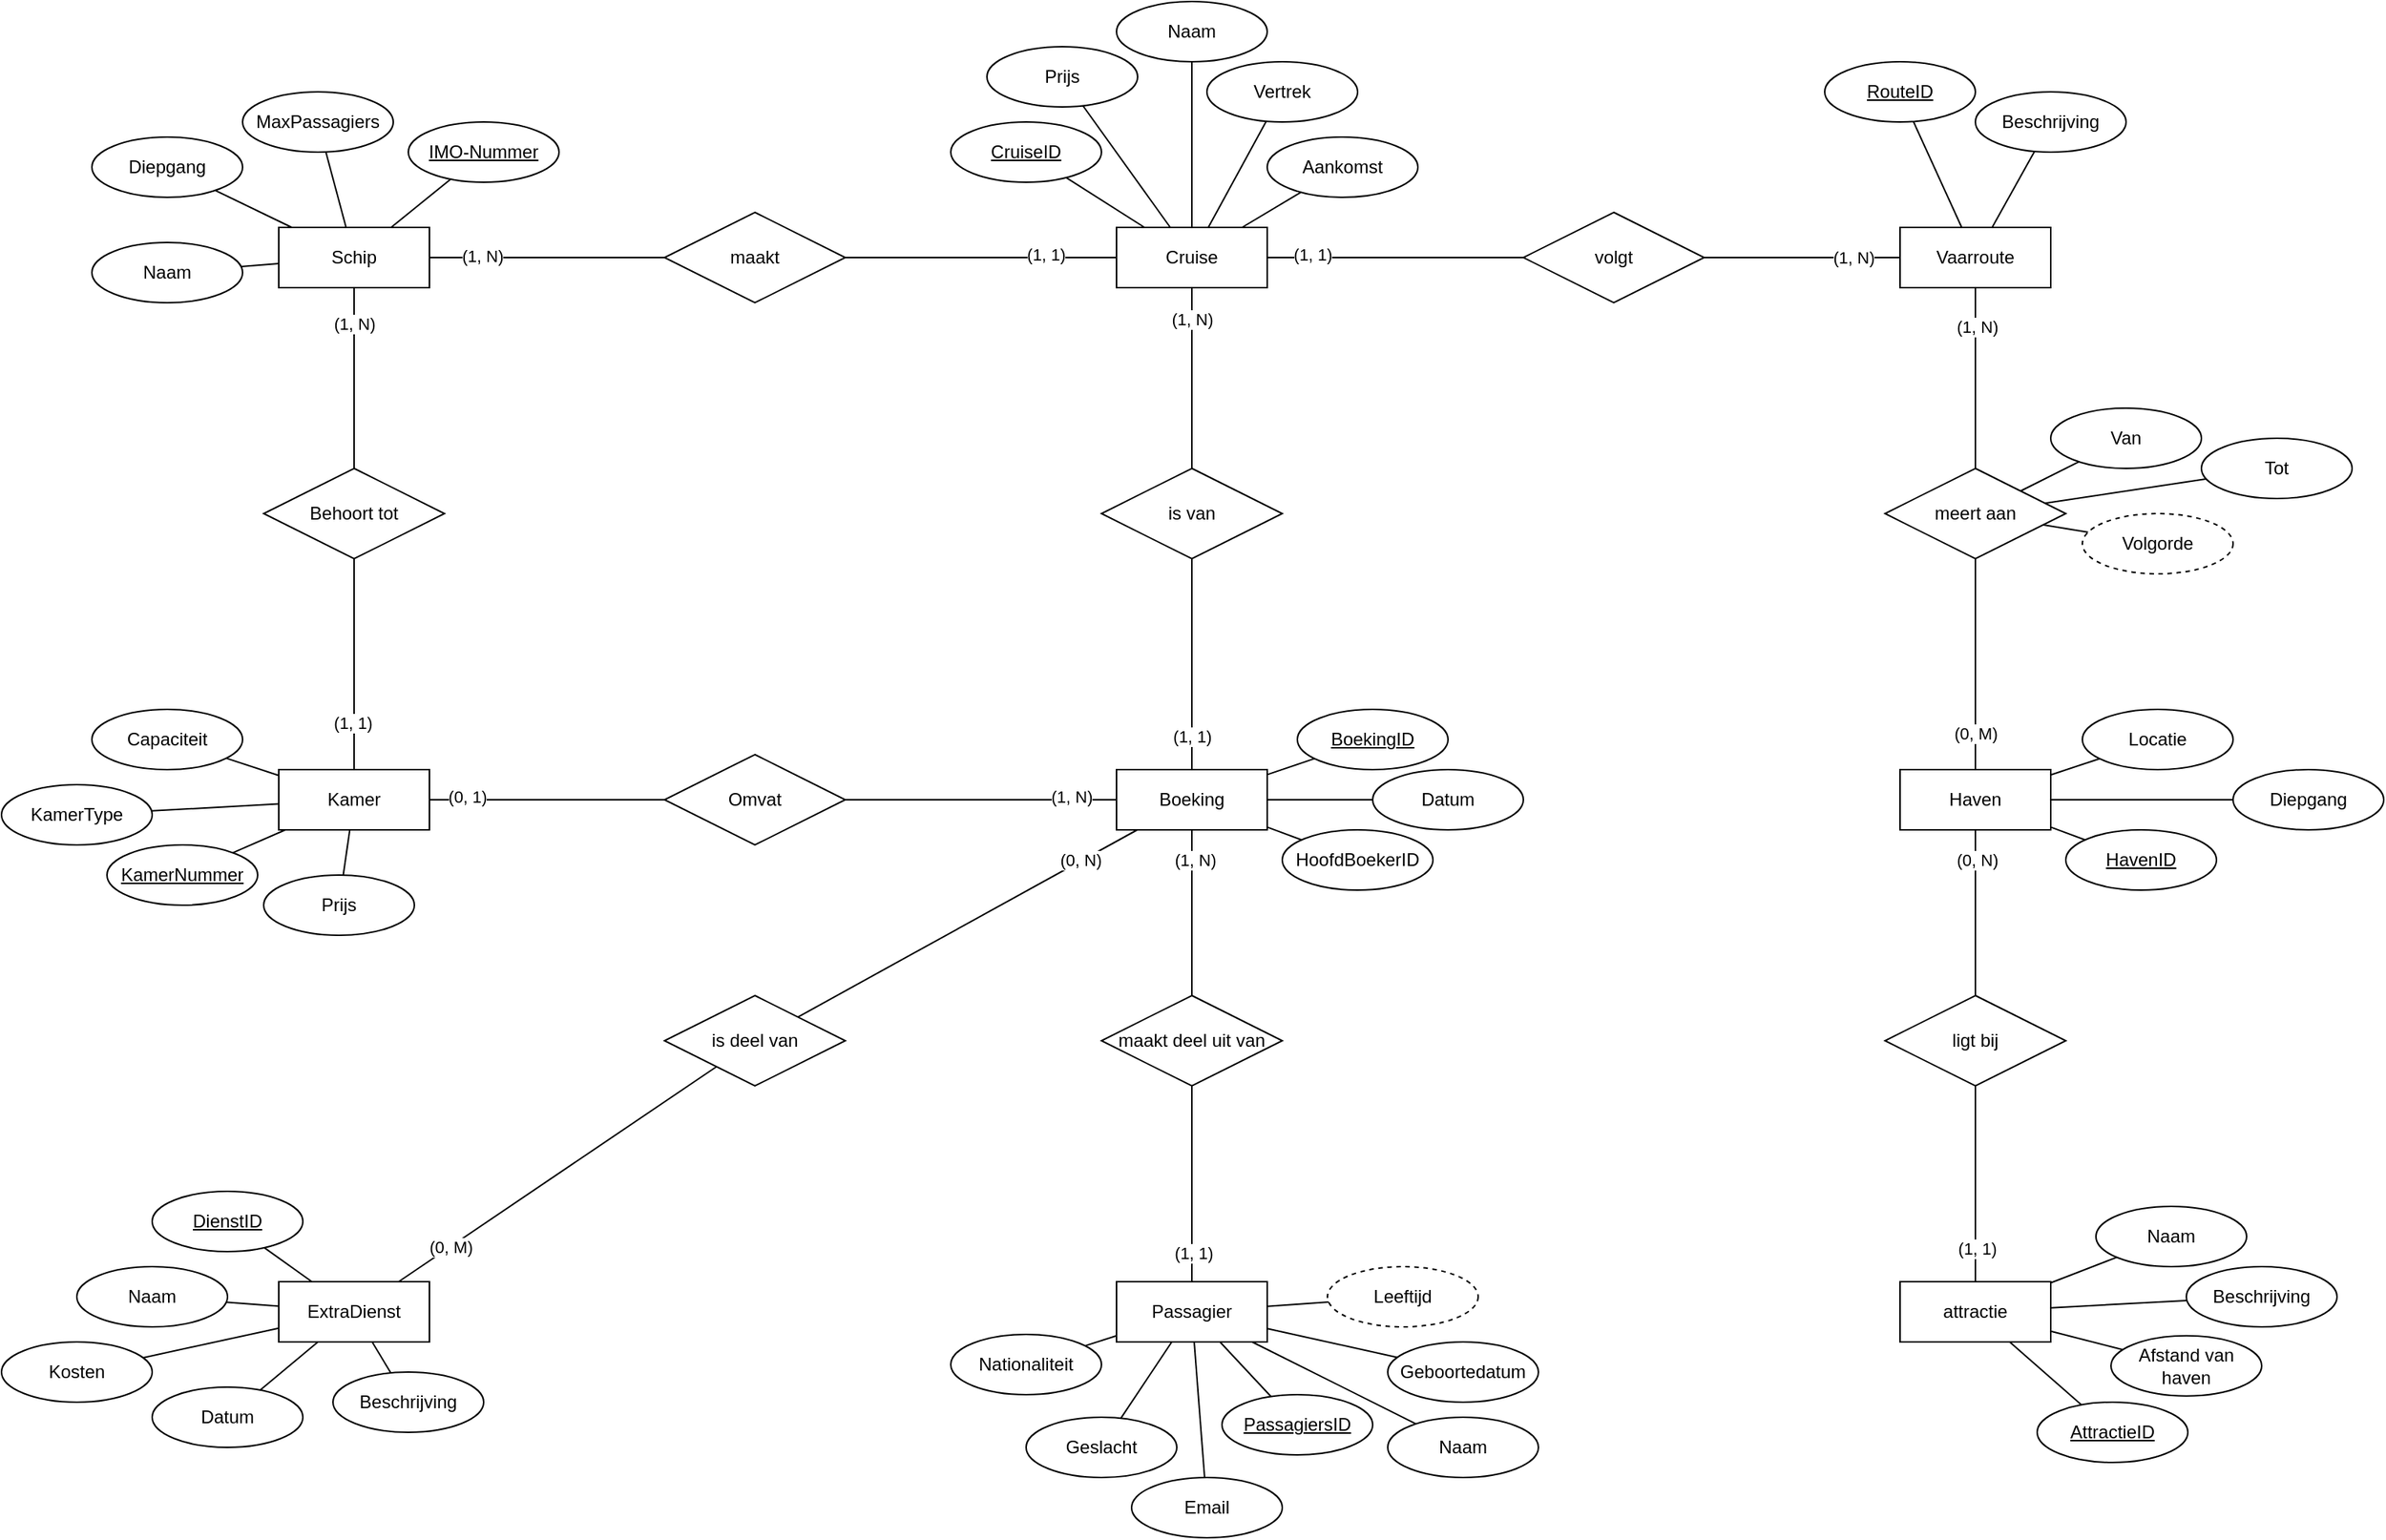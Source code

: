 <mxfile version="24.7.17" pages="2">
  <diagram name="Pagina-1" id="XRNuTaB9I9MSfYOUS6OP">
    <mxGraphModel dx="2589" dy="1946" grid="1" gridSize="10" guides="1" tooltips="1" connect="1" arrows="1" fold="1" page="1" pageScale="1" pageWidth="827" pageHeight="1169" math="0" shadow="0">
      <root>
        <mxCell id="0" />
        <mxCell id="1" parent="0" />
        <mxCell id="pUwQ2fJmEz475Cd50NN1-1" value="Schip" style="whiteSpace=wrap;html=1;align=center;" parent="1" vertex="1">
          <mxGeometry x="-56" y="-230" width="100" height="40" as="geometry" />
        </mxCell>
        <mxCell id="pUwQ2fJmEz475Cd50NN1-2" value="Naam" style="ellipse;whiteSpace=wrap;html=1;align=center;" parent="1" vertex="1">
          <mxGeometry x="-180" y="-220" width="100" height="40" as="geometry" />
        </mxCell>
        <mxCell id="pUwQ2fJmEz475Cd50NN1-5" value="Cruise" style="whiteSpace=wrap;html=1;align=center;" parent="1" vertex="1">
          <mxGeometry x="500" y="-230" width="100" height="40" as="geometry" />
        </mxCell>
        <mxCell id="pUwQ2fJmEz475Cd50NN1-6" value="maakt" style="shape=rhombus;perimeter=rhombusPerimeter;whiteSpace=wrap;html=1;align=center;" parent="1" vertex="1">
          <mxGeometry x="200" y="-240" width="120" height="60" as="geometry" />
        </mxCell>
        <mxCell id="pUwQ2fJmEz475Cd50NN1-7" value="" style="endArrow=none;html=1;rounded=0;" parent="1" source="pUwQ2fJmEz475Cd50NN1-6" target="pUwQ2fJmEz475Cd50NN1-1" edge="1">
          <mxGeometry relative="1" as="geometry">
            <mxPoint x="360" y="210" as="sourcePoint" />
            <mxPoint x="520" y="210" as="targetPoint" />
          </mxGeometry>
        </mxCell>
        <mxCell id="pUwQ2fJmEz475Cd50NN1-18" value="(1, N)" style="edgeLabel;html=1;align=center;verticalAlign=middle;resizable=0;points=[];" parent="pUwQ2fJmEz475Cd50NN1-7" vertex="1" connectable="0">
          <mxGeometry x="0.538" relative="1" as="geometry">
            <mxPoint x="-1" y="-1" as="offset" />
          </mxGeometry>
        </mxCell>
        <mxCell id="pUwQ2fJmEz475Cd50NN1-8" value="" style="endArrow=none;html=1;rounded=0;" parent="1" edge="1" target="pUwQ2fJmEz475Cd50NN1-5" source="pUwQ2fJmEz475Cd50NN1-6">
          <mxGeometry relative="1" as="geometry">
            <mxPoint x="414" y="250" as="sourcePoint" />
            <mxPoint x="414" y="370" as="targetPoint" />
          </mxGeometry>
        </mxCell>
        <mxCell id="pUwQ2fJmEz475Cd50NN1-19" value="(1, 1)" style="edgeLabel;html=1;align=center;verticalAlign=middle;resizable=0;points=[];" parent="pUwQ2fJmEz475Cd50NN1-8" vertex="1" connectable="0">
          <mxGeometry x="0.47" relative="1" as="geometry">
            <mxPoint y="-2" as="offset" />
          </mxGeometry>
        </mxCell>
        <mxCell id="pUwQ2fJmEz475Cd50NN1-22" value="Haven" style="whiteSpace=wrap;html=1;align=center;" parent="1" vertex="1">
          <mxGeometry x="1020" y="130" width="100" height="40" as="geometry" />
        </mxCell>
        <mxCell id="pUwQ2fJmEz475Cd50NN1-23" value="Diepgang" style="ellipse;whiteSpace=wrap;html=1;align=center;" parent="1" vertex="1">
          <mxGeometry x="-180" y="-290" width="100" height="40" as="geometry" />
        </mxCell>
        <mxCell id="pUwQ2fJmEz475Cd50NN1-24" value="Diepgang" style="ellipse;whiteSpace=wrap;html=1;align=center;" parent="1" vertex="1">
          <mxGeometry x="1241" y="130" width="100" height="40" as="geometry" />
        </mxCell>
        <mxCell id="pUwQ2fJmEz475Cd50NN1-26" value="meert aan" style="shape=rhombus;perimeter=rhombusPerimeter;whiteSpace=wrap;html=1;align=center;" parent="1" vertex="1">
          <mxGeometry x="1010" y="-70" width="120" height="60" as="geometry" />
        </mxCell>
        <mxCell id="pUwQ2fJmEz475Cd50NN1-27" value="" style="endArrow=none;html=1;rounded=0;" parent="1" source="6py6n70W8u-sqlm3amzu-8" target="pUwQ2fJmEz475Cd50NN1-26" edge="1">
          <mxGeometry relative="1" as="geometry">
            <mxPoint x="360" y="210" as="sourcePoint" />
            <mxPoint x="520" y="210" as="targetPoint" />
          </mxGeometry>
        </mxCell>
        <mxCell id="pUwQ2fJmEz475Cd50NN1-29" value="(1, N)" style="edgeLabel;html=1;align=center;verticalAlign=middle;resizable=0;points=[];" parent="pUwQ2fJmEz475Cd50NN1-27" vertex="1" connectable="0">
          <mxGeometry x="-0.576" y="1" relative="1" as="geometry">
            <mxPoint as="offset" />
          </mxGeometry>
        </mxCell>
        <mxCell id="pUwQ2fJmEz475Cd50NN1-28" value="" style="endArrow=none;html=1;rounded=0;" parent="1" source="pUwQ2fJmEz475Cd50NN1-22" target="pUwQ2fJmEz475Cd50NN1-26" edge="1">
          <mxGeometry relative="1" as="geometry">
            <mxPoint x="360" y="210" as="sourcePoint" />
            <mxPoint x="520" y="210" as="targetPoint" />
          </mxGeometry>
        </mxCell>
        <mxCell id="pUwQ2fJmEz475Cd50NN1-30" value="(0, M)" style="edgeLabel;html=1;align=center;verticalAlign=middle;resizable=0;points=[];" parent="pUwQ2fJmEz475Cd50NN1-28" vertex="1" connectable="0">
          <mxGeometry x="-0.52" y="-1" relative="1" as="geometry">
            <mxPoint x="-1" y="9" as="offset" />
          </mxGeometry>
        </mxCell>
        <mxCell id="pUwQ2fJmEz475Cd50NN1-31" value="Passagier" style="whiteSpace=wrap;html=1;align=center;" parent="1" vertex="1">
          <mxGeometry x="500" y="470" width="100" height="40" as="geometry" />
        </mxCell>
        <mxCell id="pUwQ2fJmEz475Cd50NN1-35" value="Naam" style="ellipse;whiteSpace=wrap;html=1;align=center;" parent="1" vertex="1">
          <mxGeometry x="680" y="560" width="100" height="40" as="geometry" />
        </mxCell>
        <mxCell id="qJNfwfcQ3lbtcBfEXmdF-8" value="" style="ellipse;whiteSpace=wrap;html=1;align=center;aspect=fixed;fillColor=none;strokeColor=none;resizable=0;perimeter=centerPerimeter;rotatable=0;allowArrows=0;points=[];outlineConnect=1;" parent="1" vertex="1">
          <mxGeometry x="344" y="170" width="10" height="10" as="geometry" />
        </mxCell>
        <mxCell id="qJNfwfcQ3lbtcBfEXmdF-18" value="" style="ellipse;whiteSpace=wrap;html=1;align=center;aspect=fixed;fillColor=none;strokeColor=none;resizable=0;perimeter=centerPerimeter;rotatable=0;allowArrows=0;points=[];outlineConnect=1;" parent="1" vertex="1">
          <mxGeometry x="360" y="340" width="10" height="10" as="geometry" />
        </mxCell>
        <mxCell id="qJNfwfcQ3lbtcBfEXmdF-20" value="" style="ellipse;whiteSpace=wrap;html=1;align=center;aspect=fixed;fillColor=none;strokeColor=none;resizable=0;perimeter=centerPerimeter;rotatable=0;allowArrows=0;points=[];outlineConnect=1;" parent="1" vertex="1">
          <mxGeometry x="360" y="340" width="10" height="10" as="geometry" />
        </mxCell>
        <mxCell id="qJNfwfcQ3lbtcBfEXmdF-59" value="" style="endArrow=none;html=1;rounded=0;" parent="1" source="cuRq2xwsvb8BkS9qzXSF-5" target="pUwQ2fJmEz475Cd50NN1-5" edge="1">
          <mxGeometry width="50" height="50" relative="1" as="geometry">
            <mxPoint x="527.639" y="-87.889" as="sourcePoint" />
            <mxPoint x="80" y="-260" as="targetPoint" />
          </mxGeometry>
        </mxCell>
        <mxCell id="qJNfwfcQ3lbtcBfEXmdF-60" value="" style="endArrow=none;html=1;rounded=0;" parent="1" source="qJNfwfcQ3lbtcBfEXmdF-95" target="pUwQ2fJmEz475Cd50NN1-5" edge="1">
          <mxGeometry width="50" height="50" relative="1" as="geometry">
            <mxPoint x="443.63" y="-76.693" as="sourcePoint" />
            <mxPoint x="293.333" y="-96.49" as="targetPoint" />
          </mxGeometry>
        </mxCell>
        <mxCell id="qJNfwfcQ3lbtcBfEXmdF-64" value="" style="endArrow=none;html=1;rounded=0;" parent="1" source="pUwQ2fJmEz475Cd50NN1-31" target="pUwQ2fJmEz475Cd50NN1-35" edge="1">
          <mxGeometry width="50" height="50" relative="1" as="geometry">
            <mxPoint x="910" y="530" as="sourcePoint" />
            <mxPoint x="960" y="480" as="targetPoint" />
          </mxGeometry>
        </mxCell>
        <mxCell id="qJNfwfcQ3lbtcBfEXmdF-65" value="" style="endArrow=none;html=1;rounded=0;" parent="1" source="pUwQ2fJmEz475Cd50NN1-1" target="pUwQ2fJmEz475Cd50NN1-2" edge="1">
          <mxGeometry width="50" height="50" relative="1" as="geometry">
            <mxPoint x="-95" y="-290" as="sourcePoint" />
            <mxPoint x="-45" y="-340" as="targetPoint" />
          </mxGeometry>
        </mxCell>
        <mxCell id="qJNfwfcQ3lbtcBfEXmdF-67" value="" style="endArrow=none;html=1;rounded=0;" parent="1" source="pUwQ2fJmEz475Cd50NN1-1" target="pUwQ2fJmEz475Cd50NN1-23" edge="1">
          <mxGeometry width="50" height="50" relative="1" as="geometry">
            <mxPoint x="10" y="-170" as="sourcePoint" />
            <mxPoint x="60" y="-220" as="targetPoint" />
          </mxGeometry>
        </mxCell>
        <mxCell id="qJNfwfcQ3lbtcBfEXmdF-71" value="" style="endArrow=none;html=1;rounded=0;" parent="1" source="pUwQ2fJmEz475Cd50NN1-22" target="pUwQ2fJmEz475Cd50NN1-24" edge="1">
          <mxGeometry relative="1" as="geometry">
            <mxPoint x="390" y="110" as="sourcePoint" />
            <mxPoint x="550" y="110" as="targetPoint" />
          </mxGeometry>
        </mxCell>
        <mxCell id="qJNfwfcQ3lbtcBfEXmdF-92" value="MaxPassagiers" style="ellipse;whiteSpace=wrap;html=1;align=center;" parent="1" vertex="1">
          <mxGeometry x="-80" y="-320" width="100" height="40" as="geometry" />
        </mxCell>
        <mxCell id="qJNfwfcQ3lbtcBfEXmdF-94" value="" style="endArrow=none;html=1;rounded=0;" parent="1" source="qJNfwfcQ3lbtcBfEXmdF-92" target="pUwQ2fJmEz475Cd50NN1-1" edge="1">
          <mxGeometry relative="1" as="geometry">
            <mxPoint x="10" y="-20" as="sourcePoint" />
            <mxPoint x="170" y="-20" as="targetPoint" />
          </mxGeometry>
        </mxCell>
        <mxCell id="qJNfwfcQ3lbtcBfEXmdF-95" value="Prijs" style="ellipse;whiteSpace=wrap;html=1;align=center;" parent="1" vertex="1">
          <mxGeometry x="414" y="-350" width="100" height="40" as="geometry" />
        </mxCell>
        <mxCell id="qJNfwfcQ3lbtcBfEXmdF-97" value="Email" style="ellipse;whiteSpace=wrap;html=1;align=center;" parent="1" vertex="1">
          <mxGeometry x="510" y="600" width="100" height="40" as="geometry" />
        </mxCell>
        <mxCell id="qJNfwfcQ3lbtcBfEXmdF-98" value="Geslacht" style="ellipse;whiteSpace=wrap;html=1;align=center;" parent="1" vertex="1">
          <mxGeometry x="440" y="560" width="100" height="40" as="geometry" />
        </mxCell>
        <mxCell id="qJNfwfcQ3lbtcBfEXmdF-103" value="" style="endArrow=none;html=1;rounded=0;" parent="1" source="pUwQ2fJmEz475Cd50NN1-31" target="qJNfwfcQ3lbtcBfEXmdF-98" edge="1">
          <mxGeometry relative="1" as="geometry">
            <mxPoint x="720" y="640" as="sourcePoint" />
            <mxPoint x="880" y="640" as="targetPoint" />
          </mxGeometry>
        </mxCell>
        <mxCell id="qJNfwfcQ3lbtcBfEXmdF-104" value="" style="endArrow=none;html=1;rounded=0;" parent="1" source="pUwQ2fJmEz475Cd50NN1-31" target="qJNfwfcQ3lbtcBfEXmdF-97" edge="1">
          <mxGeometry relative="1" as="geometry">
            <mxPoint x="720" y="640" as="sourcePoint" />
            <mxPoint x="880" y="640" as="targetPoint" />
          </mxGeometry>
        </mxCell>
        <mxCell id="qJNfwfcQ3lbtcBfEXmdF-105" value="" style="endArrow=none;html=1;rounded=0;" parent="1" source="pUwQ2fJmEz475Cd50NN1-31" target="wY1Jhq9nbb_D-YmXi5Cw-1" edge="1">
          <mxGeometry relative="1" as="geometry">
            <mxPoint x="720" y="640" as="sourcePoint" />
            <mxPoint x="591.43" y="458.57" as="targetPoint" />
          </mxGeometry>
        </mxCell>
        <mxCell id="DrXieHFXnKrN3Des5yO1-2" value="IMO-Nummer" style="ellipse;whiteSpace=wrap;html=1;align=center;fontStyle=4;" parent="1" vertex="1">
          <mxGeometry x="30" y="-300" width="100" height="40" as="geometry" />
        </mxCell>
        <mxCell id="DrXieHFXnKrN3Des5yO1-3" style="edgeStyle=orthogonalEdgeStyle;rounded=0;orthogonalLoop=1;jettySize=auto;html=1;exitX=0.5;exitY=1;exitDx=0;exitDy=0;" parent="1" source="DrXieHFXnKrN3Des5yO1-2" target="DrXieHFXnKrN3Des5yO1-2" edge="1">
          <mxGeometry relative="1" as="geometry" />
        </mxCell>
        <mxCell id="DrXieHFXnKrN3Des5yO1-4" value="" style="endArrow=none;html=1;rounded=0;" parent="1" source="DrXieHFXnKrN3Des5yO1-2" target="pUwQ2fJmEz475Cd50NN1-1" edge="1">
          <mxGeometry relative="1" as="geometry">
            <mxPoint x="-20" y="-200" as="sourcePoint" />
            <mxPoint x="140" y="-200" as="targetPoint" />
          </mxGeometry>
        </mxCell>
        <mxCell id="cuRq2xwsvb8BkS9qzXSF-2" value="" style="endArrow=none;html=1;rounded=0;" parent="1" source="pUwQ2fJmEz475Cd50NN1-22" target="5feP8xrwqYPuZHJrp24q-1" edge="1">
          <mxGeometry relative="1" as="geometry">
            <mxPoint x="630" y="80" as="sourcePoint" />
            <mxPoint x="795.373" y="105.572" as="targetPoint" />
          </mxGeometry>
        </mxCell>
        <mxCell id="cuRq2xwsvb8BkS9qzXSF-5" value="CruiseID" style="ellipse;whiteSpace=wrap;html=1;align=center;fontStyle=4;" parent="1" vertex="1">
          <mxGeometry x="390" y="-300" width="100" height="40" as="geometry" />
        </mxCell>
        <mxCell id="wY1Jhq9nbb_D-YmXi5Cw-1" value="Geboortedatum" style="ellipse;whiteSpace=wrap;html=1;align=center;" parent="1" vertex="1">
          <mxGeometry x="680" y="510" width="100" height="40" as="geometry" />
        </mxCell>
        <mxCell id="wY1Jhq9nbb_D-YmXi5Cw-2" value="Leeftijd" style="ellipse;whiteSpace=wrap;html=1;align=center;dashed=1;" parent="1" vertex="1">
          <mxGeometry x="640" y="460" width="100" height="40" as="geometry" />
        </mxCell>
        <mxCell id="wY1Jhq9nbb_D-YmXi5Cw-3" value="" style="endArrow=none;html=1;rounded=0;" parent="1" source="pUwQ2fJmEz475Cd50NN1-31" target="wY1Jhq9nbb_D-YmXi5Cw-2" edge="1">
          <mxGeometry relative="1" as="geometry">
            <mxPoint x="660" y="500" as="sourcePoint" />
            <mxPoint x="820" y="500" as="targetPoint" />
          </mxGeometry>
        </mxCell>
        <mxCell id="5feP8xrwqYPuZHJrp24q-1" value="Locatie" style="ellipse;whiteSpace=wrap;html=1;align=center;" parent="1" vertex="1">
          <mxGeometry x="1141" y="90" width="100" height="40" as="geometry" />
        </mxCell>
        <mxCell id="5feP8xrwqYPuZHJrp24q-2" value="HavenID" style="ellipse;whiteSpace=wrap;html=1;align=center;fontStyle=4;" parent="1" vertex="1">
          <mxGeometry x="1130" y="170" width="100" height="40" as="geometry" />
        </mxCell>
        <mxCell id="5feP8xrwqYPuZHJrp24q-4" value="" style="endArrow=none;html=1;rounded=0;" parent="1" source="5feP8xrwqYPuZHJrp24q-2" target="pUwQ2fJmEz475Cd50NN1-22" edge="1">
          <mxGeometry relative="1" as="geometry">
            <mxPoint x="700" y="130" as="sourcePoint" />
            <mxPoint x="860" y="130" as="targetPoint" />
          </mxGeometry>
        </mxCell>
        <mxCell id="Md8f5wel5p4pY7qYxArj-5" value="Van" style="ellipse;whiteSpace=wrap;html=1;align=center;" parent="1" vertex="1">
          <mxGeometry x="1120" y="-110" width="100" height="40" as="geometry" />
        </mxCell>
        <mxCell id="Md8f5wel5p4pY7qYxArj-6" value="Tot" style="ellipse;whiteSpace=wrap;html=1;align=center;" parent="1" vertex="1">
          <mxGeometry x="1220" y="-90" width="100" height="40" as="geometry" />
        </mxCell>
        <mxCell id="Md8f5wel5p4pY7qYxArj-7" value="" style="endArrow=none;html=1;rounded=0;" parent="1" source="pUwQ2fJmEz475Cd50NN1-26" target="Md8f5wel5p4pY7qYxArj-5" edge="1">
          <mxGeometry relative="1" as="geometry">
            <mxPoint x="490" y="230" as="sourcePoint" />
            <mxPoint x="650" y="230" as="targetPoint" />
          </mxGeometry>
        </mxCell>
        <mxCell id="Md8f5wel5p4pY7qYxArj-8" value="" style="endArrow=none;html=1;rounded=0;" parent="1" source="pUwQ2fJmEz475Cd50NN1-26" target="Md8f5wel5p4pY7qYxArj-6" edge="1">
          <mxGeometry relative="1" as="geometry">
            <mxPoint x="490" y="230" as="sourcePoint" />
            <mxPoint x="650" y="230" as="targetPoint" />
          </mxGeometry>
        </mxCell>
        <mxCell id="6py6n70W8u-sqlm3amzu-1" value="Naam" style="ellipse;whiteSpace=wrap;html=1;align=center;" vertex="1" parent="1">
          <mxGeometry x="500" y="-380" width="100" height="40" as="geometry" />
        </mxCell>
        <mxCell id="6py6n70W8u-sqlm3amzu-2" value="" style="endArrow=none;html=1;rounded=0;" edge="1" parent="1" source="pUwQ2fJmEz475Cd50NN1-5" target="6py6n70W8u-sqlm3amzu-1">
          <mxGeometry relative="1" as="geometry">
            <mxPoint x="410" y="-130" as="sourcePoint" />
            <mxPoint x="570" y="-130" as="targetPoint" />
          </mxGeometry>
        </mxCell>
        <mxCell id="6py6n70W8u-sqlm3amzu-3" value="Vertrek" style="ellipse;whiteSpace=wrap;html=1;align=center;" vertex="1" parent="1">
          <mxGeometry x="560" y="-340" width="100" height="40" as="geometry" />
        </mxCell>
        <mxCell id="6py6n70W8u-sqlm3amzu-4" value="Aankomst" style="ellipse;whiteSpace=wrap;html=1;align=center;" vertex="1" parent="1">
          <mxGeometry x="600" y="-290" width="100" height="40" as="geometry" />
        </mxCell>
        <mxCell id="6py6n70W8u-sqlm3amzu-6" value="" style="endArrow=none;html=1;rounded=0;" edge="1" parent="1" source="6py6n70W8u-sqlm3amzu-3" target="pUwQ2fJmEz475Cd50NN1-5">
          <mxGeometry relative="1" as="geometry">
            <mxPoint x="440" y="-150" as="sourcePoint" />
            <mxPoint x="600" y="-150" as="targetPoint" />
          </mxGeometry>
        </mxCell>
        <mxCell id="6py6n70W8u-sqlm3amzu-7" value="" style="endArrow=none;html=1;rounded=0;" edge="1" parent="1" source="6py6n70W8u-sqlm3amzu-4" target="pUwQ2fJmEz475Cd50NN1-5">
          <mxGeometry relative="1" as="geometry">
            <mxPoint x="440" y="-150" as="sourcePoint" />
            <mxPoint x="600" y="-150" as="targetPoint" />
          </mxGeometry>
        </mxCell>
        <mxCell id="6py6n70W8u-sqlm3amzu-8" value="Vaarroute" style="whiteSpace=wrap;html=1;align=center;" vertex="1" parent="1">
          <mxGeometry x="1020" y="-230" width="100" height="40" as="geometry" />
        </mxCell>
        <mxCell id="6py6n70W8u-sqlm3amzu-9" value="volgt" style="shape=rhombus;perimeter=rhombusPerimeter;whiteSpace=wrap;html=1;align=center;" vertex="1" parent="1">
          <mxGeometry x="770" y="-240" width="120" height="60" as="geometry" />
        </mxCell>
        <mxCell id="6py6n70W8u-sqlm3amzu-11" value="" style="endArrow=none;html=1;rounded=0;" edge="1" parent="1" source="6py6n70W8u-sqlm3amzu-8" target="6py6n70W8u-sqlm3amzu-9">
          <mxGeometry relative="1" as="geometry">
            <mxPoint x="330" y="-110" as="sourcePoint" />
            <mxPoint x="490" y="-110" as="targetPoint" />
          </mxGeometry>
        </mxCell>
        <mxCell id="6py6n70W8u-sqlm3amzu-14" value="(1, N)" style="edgeLabel;html=1;align=center;verticalAlign=middle;resizable=0;points=[];" vertex="1" connectable="0" parent="6py6n70W8u-sqlm3amzu-11">
          <mxGeometry x="-0.523" y="3" relative="1" as="geometry">
            <mxPoint y="-3" as="offset" />
          </mxGeometry>
        </mxCell>
        <mxCell id="6py6n70W8u-sqlm3amzu-12" value="" style="endArrow=none;html=1;rounded=0;" edge="1" parent="1" source="pUwQ2fJmEz475Cd50NN1-5" target="6py6n70W8u-sqlm3amzu-9">
          <mxGeometry relative="1" as="geometry">
            <mxPoint x="330" y="-110" as="sourcePoint" />
            <mxPoint x="490" y="-110" as="targetPoint" />
          </mxGeometry>
        </mxCell>
        <mxCell id="6py6n70W8u-sqlm3amzu-13" value="(1, 1)" style="edgeLabel;html=1;align=center;verticalAlign=middle;resizable=0;points=[];" vertex="1" connectable="0" parent="6py6n70W8u-sqlm3amzu-12">
          <mxGeometry x="-0.647" y="-2" relative="1" as="geometry">
            <mxPoint y="-4" as="offset" />
          </mxGeometry>
        </mxCell>
        <mxCell id="6py6n70W8u-sqlm3amzu-15" value="Beschrijving" style="ellipse;whiteSpace=wrap;html=1;align=center;" vertex="1" parent="1">
          <mxGeometry x="1070" y="-320" width="100" height="40" as="geometry" />
        </mxCell>
        <mxCell id="6py6n70W8u-sqlm3amzu-18" value="RouteID" style="ellipse;whiteSpace=wrap;html=1;align=center;fontStyle=4;" vertex="1" parent="1">
          <mxGeometry x="970" y="-340" width="100" height="40" as="geometry" />
        </mxCell>
        <mxCell id="6py6n70W8u-sqlm3amzu-19" value="" style="endArrow=none;html=1;rounded=0;" edge="1" parent="1" source="6py6n70W8u-sqlm3amzu-15" target="6py6n70W8u-sqlm3amzu-8">
          <mxGeometry relative="1" as="geometry">
            <mxPoint x="850" y="-110" as="sourcePoint" />
            <mxPoint x="1010" y="-110" as="targetPoint" />
          </mxGeometry>
        </mxCell>
        <mxCell id="6py6n70W8u-sqlm3amzu-20" value="" style="endArrow=none;html=1;rounded=0;" edge="1" parent="1" source="6py6n70W8u-sqlm3amzu-18" target="6py6n70W8u-sqlm3amzu-8">
          <mxGeometry relative="1" as="geometry">
            <mxPoint x="850" y="-110" as="sourcePoint" />
            <mxPoint x="1010" y="-110" as="targetPoint" />
          </mxGeometry>
        </mxCell>
        <mxCell id="6py6n70W8u-sqlm3amzu-22" value="attractie" style="whiteSpace=wrap;html=1;align=center;" vertex="1" parent="1">
          <mxGeometry x="1020" y="470" width="100" height="40" as="geometry" />
        </mxCell>
        <mxCell id="6py6n70W8u-sqlm3amzu-26" value="Naam" style="ellipse;whiteSpace=wrap;html=1;align=center;" vertex="1" parent="1">
          <mxGeometry x="1150" y="420" width="100" height="40" as="geometry" />
        </mxCell>
        <mxCell id="6py6n70W8u-sqlm3amzu-27" value="Beschrijving" style="ellipse;whiteSpace=wrap;html=1;align=center;" vertex="1" parent="1">
          <mxGeometry x="1210" y="460" width="100" height="40" as="geometry" />
        </mxCell>
        <mxCell id="6py6n70W8u-sqlm3amzu-28" value="Afstand van haven" style="ellipse;whiteSpace=wrap;html=1;align=center;" vertex="1" parent="1">
          <mxGeometry x="1160" y="505.87" width="100" height="40" as="geometry" />
        </mxCell>
        <mxCell id="6py6n70W8u-sqlm3amzu-30" value="ligt bij" style="shape=rhombus;perimeter=rhombusPerimeter;whiteSpace=wrap;html=1;align=center;" vertex="1" parent="1">
          <mxGeometry x="1010" y="280" width="120" height="60" as="geometry" />
        </mxCell>
        <mxCell id="6py6n70W8u-sqlm3amzu-31" value="" style="endArrow=none;html=1;rounded=0;" edge="1" parent="1" source="6py6n70W8u-sqlm3amzu-30" target="pUwQ2fJmEz475Cd50NN1-22">
          <mxGeometry relative="1" as="geometry">
            <mxPoint x="900" y="290" as="sourcePoint" />
            <mxPoint x="1060" y="290" as="targetPoint" />
          </mxGeometry>
        </mxCell>
        <mxCell id="6py6n70W8u-sqlm3amzu-41" value="(0, N)" style="edgeLabel;html=1;align=center;verticalAlign=middle;resizable=0;points=[];" vertex="1" connectable="0" parent="6py6n70W8u-sqlm3amzu-31">
          <mxGeometry x="0.633" y="-1" relative="1" as="geometry">
            <mxPoint as="offset" />
          </mxGeometry>
        </mxCell>
        <mxCell id="6py6n70W8u-sqlm3amzu-32" value="" style="endArrow=none;html=1;rounded=0;" edge="1" parent="1" source="6py6n70W8u-sqlm3amzu-30" target="6py6n70W8u-sqlm3amzu-22">
          <mxGeometry relative="1" as="geometry">
            <mxPoint x="900" y="290" as="sourcePoint" />
            <mxPoint x="1060" y="290" as="targetPoint" />
          </mxGeometry>
        </mxCell>
        <mxCell id="6py6n70W8u-sqlm3amzu-40" value="(1, 1)" style="edgeLabel;html=1;align=center;verticalAlign=middle;resizable=0;points=[];" vertex="1" connectable="0" parent="6py6n70W8u-sqlm3amzu-32">
          <mxGeometry x="0.65" y="1" relative="1" as="geometry">
            <mxPoint as="offset" />
          </mxGeometry>
        </mxCell>
        <mxCell id="6py6n70W8u-sqlm3amzu-33" value="" style="endArrow=none;html=1;rounded=0;" edge="1" parent="1" source="6py6n70W8u-sqlm3amzu-27" target="6py6n70W8u-sqlm3amzu-22">
          <mxGeometry relative="1" as="geometry">
            <mxPoint x="900" y="290" as="sourcePoint" />
            <mxPoint x="1060" y="290" as="targetPoint" />
          </mxGeometry>
        </mxCell>
        <mxCell id="6py6n70W8u-sqlm3amzu-34" value="" style="endArrow=none;html=1;rounded=0;" edge="1" parent="1" source="6py6n70W8u-sqlm3amzu-26" target="6py6n70W8u-sqlm3amzu-22">
          <mxGeometry relative="1" as="geometry">
            <mxPoint x="900" y="290" as="sourcePoint" />
            <mxPoint x="1060" y="290" as="targetPoint" />
          </mxGeometry>
        </mxCell>
        <mxCell id="6py6n70W8u-sqlm3amzu-35" value="" style="endArrow=none;html=1;rounded=0;" edge="1" parent="1" source="6py6n70W8u-sqlm3amzu-22" target="6py6n70W8u-sqlm3amzu-28">
          <mxGeometry relative="1" as="geometry">
            <mxPoint x="900" y="290" as="sourcePoint" />
            <mxPoint x="1060" y="290" as="targetPoint" />
          </mxGeometry>
        </mxCell>
        <mxCell id="6py6n70W8u-sqlm3amzu-38" value="AttractieID" style="ellipse;whiteSpace=wrap;html=1;align=center;fontStyle=4;" vertex="1" parent="1">
          <mxGeometry x="1111" y="550" width="100" height="40" as="geometry" />
        </mxCell>
        <mxCell id="6py6n70W8u-sqlm3amzu-39" value="" style="endArrow=none;html=1;rounded=0;" edge="1" parent="1" source="6py6n70W8u-sqlm3amzu-38" target="6py6n70W8u-sqlm3amzu-22">
          <mxGeometry relative="1" as="geometry">
            <mxPoint x="900" y="290" as="sourcePoint" />
            <mxPoint x="1060" y="290" as="targetPoint" />
          </mxGeometry>
        </mxCell>
        <mxCell id="6py6n70W8u-sqlm3amzu-42" value="Boeking" style="whiteSpace=wrap;html=1;align=center;" vertex="1" parent="1">
          <mxGeometry x="500" y="130" width="100" height="40" as="geometry" />
        </mxCell>
        <mxCell id="6py6n70W8u-sqlm3amzu-43" value="is van" style="shape=rhombus;perimeter=rhombusPerimeter;whiteSpace=wrap;html=1;align=center;" vertex="1" parent="1">
          <mxGeometry x="490" y="-70" width="120" height="60" as="geometry" />
        </mxCell>
        <mxCell id="6py6n70W8u-sqlm3amzu-44" value="" style="endArrow=none;html=1;rounded=0;" edge="1" parent="1" source="6py6n70W8u-sqlm3amzu-42" target="6py6n70W8u-sqlm3amzu-43">
          <mxGeometry relative="1" as="geometry">
            <mxPoint x="400" y="20" as="sourcePoint" />
            <mxPoint x="560" y="20" as="targetPoint" />
          </mxGeometry>
        </mxCell>
        <mxCell id="6py6n70W8u-sqlm3amzu-46" value="(1, 1)" style="edgeLabel;html=1;align=center;verticalAlign=middle;resizable=0;points=[];" vertex="1" connectable="0" parent="6py6n70W8u-sqlm3amzu-44">
          <mxGeometry x="-0.686" relative="1" as="geometry">
            <mxPoint as="offset" />
          </mxGeometry>
        </mxCell>
        <mxCell id="6py6n70W8u-sqlm3amzu-45" value="" style="endArrow=none;html=1;rounded=0;" edge="1" parent="1" source="pUwQ2fJmEz475Cd50NN1-5" target="6py6n70W8u-sqlm3amzu-43">
          <mxGeometry relative="1" as="geometry">
            <mxPoint x="400" y="20" as="sourcePoint" />
            <mxPoint x="560" y="20" as="targetPoint" />
          </mxGeometry>
        </mxCell>
        <mxCell id="6py6n70W8u-sqlm3amzu-47" value="(1, N)" style="edgeLabel;html=1;align=center;verticalAlign=middle;resizable=0;points=[];" vertex="1" connectable="0" parent="6py6n70W8u-sqlm3amzu-45">
          <mxGeometry x="-0.65" relative="1" as="geometry">
            <mxPoint as="offset" />
          </mxGeometry>
        </mxCell>
        <mxCell id="6py6n70W8u-sqlm3amzu-51" value="BoekingID" style="ellipse;whiteSpace=wrap;html=1;align=center;fontStyle=4;" vertex="1" parent="1">
          <mxGeometry x="620" y="90" width="100" height="40" as="geometry" />
        </mxCell>
        <mxCell id="6py6n70W8u-sqlm3amzu-52" value="" style="endArrow=none;html=1;rounded=0;" edge="1" parent="1" source="6py6n70W8u-sqlm3amzu-51" target="6py6n70W8u-sqlm3amzu-42">
          <mxGeometry relative="1" as="geometry">
            <mxPoint x="350" y="190" as="sourcePoint" />
            <mxPoint x="510" y="190" as="targetPoint" />
          </mxGeometry>
        </mxCell>
        <mxCell id="6py6n70W8u-sqlm3amzu-53" value="PassagiersID" style="ellipse;whiteSpace=wrap;html=1;align=center;fontStyle=4;" vertex="1" parent="1">
          <mxGeometry x="570" y="545" width="100" height="40" as="geometry" />
        </mxCell>
        <mxCell id="6py6n70W8u-sqlm3amzu-54" value="" style="endArrow=none;html=1;rounded=0;" edge="1" parent="1" source="pUwQ2fJmEz475Cd50NN1-31" target="6py6n70W8u-sqlm3amzu-53">
          <mxGeometry relative="1" as="geometry">
            <mxPoint x="460" y="330" as="sourcePoint" />
            <mxPoint x="620" y="330" as="targetPoint" />
          </mxGeometry>
        </mxCell>
        <mxCell id="6py6n70W8u-sqlm3amzu-55" value="Nationaliteit" style="ellipse;whiteSpace=wrap;html=1;align=center;" vertex="1" parent="1">
          <mxGeometry x="390" y="505" width="100" height="40" as="geometry" />
        </mxCell>
        <mxCell id="6py6n70W8u-sqlm3amzu-56" value="" style="endArrow=none;html=1;rounded=0;" edge="1" parent="1" source="pUwQ2fJmEz475Cd50NN1-31" target="6py6n70W8u-sqlm3amzu-55">
          <mxGeometry relative="1" as="geometry">
            <mxPoint x="460" y="330" as="sourcePoint" />
            <mxPoint x="620" y="330" as="targetPoint" />
          </mxGeometry>
        </mxCell>
        <mxCell id="6py6n70W8u-sqlm3amzu-57" value="maakt deel uit van" style="shape=rhombus;perimeter=rhombusPerimeter;whiteSpace=wrap;html=1;align=center;" vertex="1" parent="1">
          <mxGeometry x="490" y="280" width="120" height="60" as="geometry" />
        </mxCell>
        <mxCell id="6py6n70W8u-sqlm3amzu-58" value="" style="endArrow=none;html=1;rounded=0;" edge="1" parent="1" source="pUwQ2fJmEz475Cd50NN1-31" target="6py6n70W8u-sqlm3amzu-57">
          <mxGeometry relative="1" as="geometry">
            <mxPoint x="460" y="330" as="sourcePoint" />
            <mxPoint x="620" y="330" as="targetPoint" />
          </mxGeometry>
        </mxCell>
        <mxCell id="6py6n70W8u-sqlm3amzu-60" value="(1, 1)" style="edgeLabel;html=1;align=center;verticalAlign=middle;resizable=0;points=[];" vertex="1" connectable="0" parent="6py6n70W8u-sqlm3amzu-58">
          <mxGeometry x="-0.7" y="-1" relative="1" as="geometry">
            <mxPoint as="offset" />
          </mxGeometry>
        </mxCell>
        <mxCell id="6py6n70W8u-sqlm3amzu-59" value="" style="endArrow=none;html=1;rounded=0;" edge="1" parent="1" source="6py6n70W8u-sqlm3amzu-42" target="6py6n70W8u-sqlm3amzu-57">
          <mxGeometry relative="1" as="geometry">
            <mxPoint x="460" y="330" as="sourcePoint" />
            <mxPoint x="620" y="330" as="targetPoint" />
          </mxGeometry>
        </mxCell>
        <mxCell id="6py6n70W8u-sqlm3amzu-61" value="(1, N)" style="edgeLabel;html=1;align=center;verticalAlign=middle;resizable=0;points=[];" vertex="1" connectable="0" parent="6py6n70W8u-sqlm3amzu-59">
          <mxGeometry x="-0.64" y="2" relative="1" as="geometry">
            <mxPoint as="offset" />
          </mxGeometry>
        </mxCell>
        <mxCell id="6py6n70W8u-sqlm3amzu-62" value="Kamer" style="whiteSpace=wrap;html=1;align=center;" vertex="1" parent="1">
          <mxGeometry x="-56" y="130" width="100" height="40" as="geometry" />
        </mxCell>
        <mxCell id="6py6n70W8u-sqlm3amzu-63" value="ExtraDienst" style="whiteSpace=wrap;html=1;align=center;" vertex="1" parent="1">
          <mxGeometry x="-56" y="470" width="100" height="40" as="geometry" />
        </mxCell>
        <mxCell id="6py6n70W8u-sqlm3amzu-64" value="Naam" style="ellipse;whiteSpace=wrap;html=1;align=center;" vertex="1" parent="1">
          <mxGeometry x="-190" y="460" width="100" height="40" as="geometry" />
        </mxCell>
        <mxCell id="6py6n70W8u-sqlm3amzu-65" value="Capaciteit" style="ellipse;whiteSpace=wrap;html=1;align=center;" vertex="1" parent="1">
          <mxGeometry x="-180" y="90" width="100" height="40" as="geometry" />
        </mxCell>
        <mxCell id="6py6n70W8u-sqlm3amzu-66" value="KamerType" style="ellipse;whiteSpace=wrap;html=1;align=center;" vertex="1" parent="1">
          <mxGeometry x="-240" y="140" width="100" height="40" as="geometry" />
        </mxCell>
        <mxCell id="6py6n70W8u-sqlm3amzu-67" value="KamerNummer" style="ellipse;whiteSpace=wrap;html=1;align=center;fontStyle=4;" vertex="1" parent="1">
          <mxGeometry x="-170" y="180" width="100" height="40" as="geometry" />
        </mxCell>
        <mxCell id="6py6n70W8u-sqlm3amzu-68" value="" style="endArrow=none;html=1;rounded=0;" edge="1" parent="1" source="6py6n70W8u-sqlm3amzu-67" target="6py6n70W8u-sqlm3amzu-62">
          <mxGeometry relative="1" as="geometry">
            <mxPoint x="-140" y="145" as="sourcePoint" />
            <mxPoint x="20" y="145" as="targetPoint" />
          </mxGeometry>
        </mxCell>
        <mxCell id="6py6n70W8u-sqlm3amzu-69" value="" style="endArrow=none;html=1;rounded=0;" edge="1" parent="1" source="6py6n70W8u-sqlm3amzu-65" target="6py6n70W8u-sqlm3amzu-62">
          <mxGeometry relative="1" as="geometry">
            <mxPoint x="-140" y="145" as="sourcePoint" />
            <mxPoint x="20" y="145" as="targetPoint" />
          </mxGeometry>
        </mxCell>
        <mxCell id="6py6n70W8u-sqlm3amzu-70" value="" style="endArrow=none;html=1;rounded=0;" edge="1" parent="1" source="6py6n70W8u-sqlm3amzu-66" target="6py6n70W8u-sqlm3amzu-62">
          <mxGeometry relative="1" as="geometry">
            <mxPoint x="-140" y="145" as="sourcePoint" />
            <mxPoint x="20" y="145" as="targetPoint" />
          </mxGeometry>
        </mxCell>
        <mxCell id="6py6n70W8u-sqlm3amzu-71" value="DienstID" style="ellipse;whiteSpace=wrap;html=1;align=center;fontStyle=4;" vertex="1" parent="1">
          <mxGeometry x="-140" y="410" width="100" height="40" as="geometry" />
        </mxCell>
        <mxCell id="6py6n70W8u-sqlm3amzu-73" value="Beschrijving" style="ellipse;whiteSpace=wrap;html=1;align=center;" vertex="1" parent="1">
          <mxGeometry x="-20" y="530" width="100" height="40" as="geometry" />
        </mxCell>
        <mxCell id="6py6n70W8u-sqlm3amzu-74" value="Datum" style="ellipse;whiteSpace=wrap;html=1;align=center;" vertex="1" parent="1">
          <mxGeometry x="-140" y="540" width="100" height="40" as="geometry" />
        </mxCell>
        <mxCell id="6py6n70W8u-sqlm3amzu-75" value="Kosten" style="ellipse;whiteSpace=wrap;html=1;align=center;" vertex="1" parent="1">
          <mxGeometry x="-240" y="510" width="100" height="40" as="geometry" />
        </mxCell>
        <mxCell id="6py6n70W8u-sqlm3amzu-76" value="" style="endArrow=none;html=1;rounded=0;" edge="1" parent="1" source="6py6n70W8u-sqlm3amzu-63" target="6py6n70W8u-sqlm3amzu-73">
          <mxGeometry relative="1" as="geometry">
            <mxPoint x="24" y="475" as="sourcePoint" />
            <mxPoint x="184" y="475" as="targetPoint" />
          </mxGeometry>
        </mxCell>
        <mxCell id="6py6n70W8u-sqlm3amzu-77" value="" style="endArrow=none;html=1;rounded=0;" edge="1" parent="1" source="6py6n70W8u-sqlm3amzu-63" target="6py6n70W8u-sqlm3amzu-71">
          <mxGeometry relative="1" as="geometry">
            <mxPoint x="24" y="475" as="sourcePoint" />
            <mxPoint x="184" y="475" as="targetPoint" />
          </mxGeometry>
        </mxCell>
        <mxCell id="6py6n70W8u-sqlm3amzu-78" value="" style="endArrow=none;html=1;rounded=0;" edge="1" parent="1" source="6py6n70W8u-sqlm3amzu-63" target="6py6n70W8u-sqlm3amzu-64">
          <mxGeometry relative="1" as="geometry">
            <mxPoint x="24" y="475" as="sourcePoint" />
            <mxPoint x="184" y="475" as="targetPoint" />
          </mxGeometry>
        </mxCell>
        <mxCell id="6py6n70W8u-sqlm3amzu-79" value="" style="endArrow=none;html=1;rounded=0;" edge="1" parent="1" source="6py6n70W8u-sqlm3amzu-63" target="6py6n70W8u-sqlm3amzu-75">
          <mxGeometry relative="1" as="geometry">
            <mxPoint x="14" y="485" as="sourcePoint" />
            <mxPoint x="184" y="475" as="targetPoint" />
          </mxGeometry>
        </mxCell>
        <mxCell id="6py6n70W8u-sqlm3amzu-80" value="" style="endArrow=none;html=1;rounded=0;" edge="1" parent="1" source="6py6n70W8u-sqlm3amzu-63" target="6py6n70W8u-sqlm3amzu-74">
          <mxGeometry relative="1" as="geometry">
            <mxPoint x="24" y="475" as="sourcePoint" />
            <mxPoint x="184" y="475" as="targetPoint" />
          </mxGeometry>
        </mxCell>
        <mxCell id="6py6n70W8u-sqlm3amzu-82" value="is deel van" style="shape=rhombus;perimeter=rhombusPerimeter;whiteSpace=wrap;html=1;align=center;" vertex="1" parent="1">
          <mxGeometry x="200" y="280" width="120" height="60" as="geometry" />
        </mxCell>
        <mxCell id="6py6n70W8u-sqlm3amzu-83" value="Omvat" style="shape=rhombus;perimeter=rhombusPerimeter;whiteSpace=wrap;html=1;align=center;" vertex="1" parent="1">
          <mxGeometry x="200" y="120" width="120" height="60" as="geometry" />
        </mxCell>
        <mxCell id="6py6n70W8u-sqlm3amzu-84" value="" style="endArrow=none;html=1;rounded=0;" edge="1" parent="1" source="6py6n70W8u-sqlm3amzu-62" target="6py6n70W8u-sqlm3amzu-83">
          <mxGeometry relative="1" as="geometry">
            <mxPoint x="90" y="250" as="sourcePoint" />
            <mxPoint x="250" y="250" as="targetPoint" />
          </mxGeometry>
        </mxCell>
        <mxCell id="6py6n70W8u-sqlm3amzu-95" value="(0, 1)" style="edgeLabel;html=1;align=center;verticalAlign=middle;resizable=0;points=[];" vertex="1" connectable="0" parent="6py6n70W8u-sqlm3amzu-84">
          <mxGeometry x="-0.768" y="-1" relative="1" as="geometry">
            <mxPoint x="7" y="-3" as="offset" />
          </mxGeometry>
        </mxCell>
        <mxCell id="6py6n70W8u-sqlm3amzu-85" value="" style="endArrow=none;html=1;rounded=0;" edge="1" parent="1" source="6py6n70W8u-sqlm3amzu-42" target="6py6n70W8u-sqlm3amzu-83">
          <mxGeometry relative="1" as="geometry">
            <mxPoint x="90" y="250" as="sourcePoint" />
            <mxPoint x="250" y="250" as="targetPoint" />
          </mxGeometry>
        </mxCell>
        <mxCell id="6py6n70W8u-sqlm3amzu-96" value="(1, N)" style="edgeLabel;html=1;align=center;verticalAlign=middle;resizable=0;points=[];" vertex="1" connectable="0" parent="6py6n70W8u-sqlm3amzu-85">
          <mxGeometry x="-0.665" y="1" relative="1" as="geometry">
            <mxPoint y="-3" as="offset" />
          </mxGeometry>
        </mxCell>
        <mxCell id="6py6n70W8u-sqlm3amzu-86" value="" style="endArrow=none;html=1;rounded=0;" edge="1" parent="1" source="6py6n70W8u-sqlm3amzu-63" target="6py6n70W8u-sqlm3amzu-82">
          <mxGeometry relative="1" as="geometry">
            <mxPoint x="90" y="250" as="sourcePoint" />
            <mxPoint x="250" y="250" as="targetPoint" />
          </mxGeometry>
        </mxCell>
        <mxCell id="6py6n70W8u-sqlm3amzu-103" value="(0, M)" style="edgeLabel;html=1;align=center;verticalAlign=middle;resizable=0;points=[];" vertex="1" connectable="0" parent="6py6n70W8u-sqlm3amzu-86">
          <mxGeometry x="-0.634" y="-5" relative="1" as="geometry">
            <mxPoint x="-7" y="-1" as="offset" />
          </mxGeometry>
        </mxCell>
        <mxCell id="6py6n70W8u-sqlm3amzu-87" value="" style="endArrow=none;html=1;rounded=0;" edge="1" parent="1" source="6py6n70W8u-sqlm3amzu-42" target="6py6n70W8u-sqlm3amzu-82">
          <mxGeometry relative="1" as="geometry">
            <mxPoint x="90" y="250" as="sourcePoint" />
            <mxPoint x="250" y="250" as="targetPoint" />
          </mxGeometry>
        </mxCell>
        <mxCell id="6py6n70W8u-sqlm3amzu-102" value="(0, N)" style="edgeLabel;html=1;align=center;verticalAlign=middle;resizable=0;points=[];" vertex="1" connectable="0" parent="6py6n70W8u-sqlm3amzu-87">
          <mxGeometry x="-0.671" y="-1" relative="1" as="geometry">
            <mxPoint as="offset" />
          </mxGeometry>
        </mxCell>
        <mxCell id="6py6n70W8u-sqlm3amzu-89" value="" style="endArrow=none;html=1;rounded=0;" edge="1" parent="1" source="6py6n70W8u-sqlm3amzu-90" target="pUwQ2fJmEz475Cd50NN1-26">
          <mxGeometry relative="1" as="geometry">
            <mxPoint x="1191" y="-40" as="sourcePoint" />
            <mxPoint x="1100" y="10" as="targetPoint" />
          </mxGeometry>
        </mxCell>
        <mxCell id="6py6n70W8u-sqlm3amzu-90" value="Volgorde" style="ellipse;whiteSpace=wrap;html=1;align=center;dashed=1;" vertex="1" parent="1">
          <mxGeometry x="1141" y="-40" width="100" height="40" as="geometry" />
        </mxCell>
        <mxCell id="6py6n70W8u-sqlm3amzu-91" value="Datum" style="ellipse;whiteSpace=wrap;html=1;align=center;" vertex="1" parent="1">
          <mxGeometry x="670" y="130" width="100" height="40" as="geometry" />
        </mxCell>
        <mxCell id="6py6n70W8u-sqlm3amzu-92" value="HoofdBoekerID" style="ellipse;whiteSpace=wrap;html=1;align=center;" vertex="1" parent="1">
          <mxGeometry x="610" y="170" width="100" height="40" as="geometry" />
        </mxCell>
        <mxCell id="6py6n70W8u-sqlm3amzu-93" value="" style="endArrow=none;html=1;rounded=0;" edge="1" parent="1" source="6py6n70W8u-sqlm3amzu-92" target="6py6n70W8u-sqlm3amzu-42">
          <mxGeometry relative="1" as="geometry">
            <mxPoint x="340" y="220" as="sourcePoint" />
            <mxPoint x="500" y="220" as="targetPoint" />
          </mxGeometry>
        </mxCell>
        <mxCell id="6py6n70W8u-sqlm3amzu-94" value="" style="endArrow=none;html=1;rounded=0;" edge="1" parent="1" source="6py6n70W8u-sqlm3amzu-91" target="6py6n70W8u-sqlm3amzu-42">
          <mxGeometry relative="1" as="geometry">
            <mxPoint x="340" y="220" as="sourcePoint" />
            <mxPoint x="500" y="220" as="targetPoint" />
          </mxGeometry>
        </mxCell>
        <mxCell id="6py6n70W8u-sqlm3amzu-97" value="Behoort tot" style="shape=rhombus;perimeter=rhombusPerimeter;whiteSpace=wrap;html=1;align=center;" vertex="1" parent="1">
          <mxGeometry x="-66" y="-70" width="120" height="60" as="geometry" />
        </mxCell>
        <mxCell id="6py6n70W8u-sqlm3amzu-98" value="" style="endArrow=none;html=1;rounded=0;" edge="1" parent="1" source="6py6n70W8u-sqlm3amzu-97" target="pUwQ2fJmEz475Cd50NN1-1">
          <mxGeometry relative="1" as="geometry">
            <mxPoint x="-240" y="90" as="sourcePoint" />
            <mxPoint x="-80" y="90" as="targetPoint" />
          </mxGeometry>
        </mxCell>
        <mxCell id="6py6n70W8u-sqlm3amzu-101" value="(1, N)" style="edgeLabel;html=1;align=center;verticalAlign=middle;resizable=0;points=[];" vertex="1" connectable="0" parent="6py6n70W8u-sqlm3amzu-98">
          <mxGeometry x="0.596" relative="1" as="geometry">
            <mxPoint as="offset" />
          </mxGeometry>
        </mxCell>
        <mxCell id="6py6n70W8u-sqlm3amzu-99" value="" style="endArrow=none;html=1;rounded=0;" edge="1" parent="1" source="6py6n70W8u-sqlm3amzu-97" target="6py6n70W8u-sqlm3amzu-62">
          <mxGeometry relative="1" as="geometry">
            <mxPoint x="-240" y="90" as="sourcePoint" />
            <mxPoint x="-80" y="90" as="targetPoint" />
          </mxGeometry>
        </mxCell>
        <mxCell id="6py6n70W8u-sqlm3amzu-100" value="(1, 1)" style="edgeLabel;html=1;align=center;verticalAlign=middle;resizable=0;points=[];" vertex="1" connectable="0" parent="6py6n70W8u-sqlm3amzu-99">
          <mxGeometry x="0.552" y="-1" relative="1" as="geometry">
            <mxPoint as="offset" />
          </mxGeometry>
        </mxCell>
        <mxCell id="8hWVe5ELPwIQstlE2EVW-1" value="Prijs" style="ellipse;whiteSpace=wrap;html=1;align=center;" vertex="1" parent="1">
          <mxGeometry x="-66" y="200" width="100" height="40" as="geometry" />
        </mxCell>
        <mxCell id="8hWVe5ELPwIQstlE2EVW-2" value="" style="endArrow=none;html=1;rounded=0;" edge="1" parent="1" source="8hWVe5ELPwIQstlE2EVW-1" target="6py6n70W8u-sqlm3amzu-62">
          <mxGeometry relative="1" as="geometry">
            <mxPoint x="540" y="210" as="sourcePoint" />
            <mxPoint x="700" y="210" as="targetPoint" />
          </mxGeometry>
        </mxCell>
      </root>
    </mxGraphModel>
  </diagram>
  <diagram id="SP2dFEZDh3TPaswkHiMf" name="Pagina-2">
    <mxGraphModel dx="1969" dy="868" grid="1" gridSize="10" guides="1" tooltips="1" connect="1" arrows="1" fold="1" page="1" pageScale="1" pageWidth="827" pageHeight="1169" math="0" shadow="0">
      <root>
        <mxCell id="0" />
        <mxCell id="1" parent="0" />
        <mxCell id="puPzJixs3Y_ezsmxFopt-1" value="Passagier" style="shape=table;startSize=30;container=1;collapsible=1;childLayout=tableLayout;fixedRows=1;rowLines=0;fontStyle=1;align=center;resizeLast=1;html=1;" parent="1" vertex="1">
          <mxGeometry x="680" y="400" width="180" height="270" as="geometry">
            <mxRectangle x="40" y="70" width="90" height="30" as="alternateBounds" />
          </mxGeometry>
        </mxCell>
        <mxCell id="puPzJixs3Y_ezsmxFopt-2" value="" style="shape=tableRow;horizontal=0;startSize=0;swimlaneHead=0;swimlaneBody=0;fillColor=none;collapsible=0;dropTarget=0;points=[[0,0.5],[1,0.5]];portConstraint=eastwest;top=0;left=0;right=0;bottom=1;" parent="puPzJixs3Y_ezsmxFopt-1" vertex="1">
          <mxGeometry y="30" width="180" height="30" as="geometry" />
        </mxCell>
        <mxCell id="puPzJixs3Y_ezsmxFopt-3" value="PK" style="shape=partialRectangle;connectable=0;fillColor=none;top=0;left=0;bottom=0;right=0;fontStyle=1;overflow=hidden;whiteSpace=wrap;html=1;" parent="puPzJixs3Y_ezsmxFopt-2" vertex="1">
          <mxGeometry width="30" height="30" as="geometry">
            <mxRectangle width="30" height="30" as="alternateBounds" />
          </mxGeometry>
        </mxCell>
        <mxCell id="puPzJixs3Y_ezsmxFopt-4" value="Passagiernummer" style="shape=partialRectangle;connectable=0;fillColor=none;top=0;left=0;bottom=0;right=0;align=left;spacingLeft=6;fontStyle=5;overflow=hidden;whiteSpace=wrap;html=1;" parent="puPzJixs3Y_ezsmxFopt-2" vertex="1">
          <mxGeometry x="30" width="150" height="30" as="geometry">
            <mxRectangle width="150" height="30" as="alternateBounds" />
          </mxGeometry>
        </mxCell>
        <mxCell id="puPzJixs3Y_ezsmxFopt-5" value="" style="shape=tableRow;horizontal=0;startSize=0;swimlaneHead=0;swimlaneBody=0;fillColor=none;collapsible=0;dropTarget=0;points=[[0,0.5],[1,0.5]];portConstraint=eastwest;top=0;left=0;right=0;bottom=0;" parent="puPzJixs3Y_ezsmxFopt-1" vertex="1">
          <mxGeometry y="60" width="180" height="30" as="geometry" />
        </mxCell>
        <mxCell id="puPzJixs3Y_ezsmxFopt-6" value="" style="shape=partialRectangle;connectable=0;fillColor=none;top=0;left=0;bottom=0;right=0;editable=1;overflow=hidden;whiteSpace=wrap;html=1;" parent="puPzJixs3Y_ezsmxFopt-5" vertex="1">
          <mxGeometry width="30" height="30" as="geometry">
            <mxRectangle width="30" height="30" as="alternateBounds" />
          </mxGeometry>
        </mxCell>
        <mxCell id="puPzJixs3Y_ezsmxFopt-7" value="Geslacht" style="shape=partialRectangle;connectable=0;fillColor=none;top=0;left=0;bottom=0;right=0;align=left;spacingLeft=6;overflow=hidden;whiteSpace=wrap;html=1;" parent="puPzJixs3Y_ezsmxFopt-5" vertex="1">
          <mxGeometry x="30" width="150" height="30" as="geometry">
            <mxRectangle width="150" height="30" as="alternateBounds" />
          </mxGeometry>
        </mxCell>
        <mxCell id="puPzJixs3Y_ezsmxFopt-8" value="" style="shape=tableRow;horizontal=0;startSize=0;swimlaneHead=0;swimlaneBody=0;fillColor=none;collapsible=0;dropTarget=0;points=[[0,0.5],[1,0.5]];portConstraint=eastwest;top=0;left=0;right=0;bottom=0;" parent="puPzJixs3Y_ezsmxFopt-1" vertex="1">
          <mxGeometry y="90" width="180" height="30" as="geometry" />
        </mxCell>
        <mxCell id="puPzJixs3Y_ezsmxFopt-9" value="" style="shape=partialRectangle;connectable=0;fillColor=none;top=0;left=0;bottom=0;right=0;editable=1;overflow=hidden;whiteSpace=wrap;html=1;" parent="puPzJixs3Y_ezsmxFopt-8" vertex="1">
          <mxGeometry width="30" height="30" as="geometry">
            <mxRectangle width="30" height="30" as="alternateBounds" />
          </mxGeometry>
        </mxCell>
        <mxCell id="puPzJixs3Y_ezsmxFopt-10" value="Naam" style="shape=partialRectangle;connectable=0;fillColor=none;top=0;left=0;bottom=0;right=0;align=left;spacingLeft=6;overflow=hidden;whiteSpace=wrap;html=1;" parent="puPzJixs3Y_ezsmxFopt-8" vertex="1">
          <mxGeometry x="30" width="150" height="30" as="geometry">
            <mxRectangle width="150" height="30" as="alternateBounds" />
          </mxGeometry>
        </mxCell>
        <mxCell id="puPzJixs3Y_ezsmxFopt-11" value="" style="shape=tableRow;horizontal=0;startSize=0;swimlaneHead=0;swimlaneBody=0;fillColor=none;collapsible=0;dropTarget=0;points=[[0,0.5],[1,0.5]];portConstraint=eastwest;top=0;left=0;right=0;bottom=0;" parent="puPzJixs3Y_ezsmxFopt-1" vertex="1">
          <mxGeometry y="120" width="180" height="30" as="geometry" />
        </mxCell>
        <mxCell id="puPzJixs3Y_ezsmxFopt-12" value="" style="shape=partialRectangle;connectable=0;fillColor=none;top=0;left=0;bottom=0;right=0;editable=1;overflow=hidden;whiteSpace=wrap;html=1;" parent="puPzJixs3Y_ezsmxFopt-11" vertex="1">
          <mxGeometry width="30" height="30" as="geometry">
            <mxRectangle width="30" height="30" as="alternateBounds" />
          </mxGeometry>
        </mxCell>
        <mxCell id="puPzJixs3Y_ezsmxFopt-13" value="Voornaam" style="shape=partialRectangle;connectable=0;fillColor=none;top=0;left=0;bottom=0;right=0;align=left;spacingLeft=6;overflow=hidden;whiteSpace=wrap;html=1;" parent="puPzJixs3Y_ezsmxFopt-11" vertex="1">
          <mxGeometry x="30" width="150" height="30" as="geometry">
            <mxRectangle width="150" height="30" as="alternateBounds" />
          </mxGeometry>
        </mxCell>
        <mxCell id="Pe2dDLbw_RBHANyiowEr-5" value="" style="shape=tableRow;horizontal=0;startSize=0;swimlaneHead=0;swimlaneBody=0;fillColor=none;collapsible=0;dropTarget=0;points=[[0,0.5],[1,0.5]];portConstraint=eastwest;top=0;left=0;right=0;bottom=0;" parent="puPzJixs3Y_ezsmxFopt-1" vertex="1">
          <mxGeometry y="150" width="180" height="30" as="geometry" />
        </mxCell>
        <mxCell id="Pe2dDLbw_RBHANyiowEr-6" value="" style="shape=partialRectangle;connectable=0;fillColor=none;top=0;left=0;bottom=0;right=0;editable=1;overflow=hidden;whiteSpace=wrap;html=1;" parent="Pe2dDLbw_RBHANyiowEr-5" vertex="1">
          <mxGeometry width="30" height="30" as="geometry">
            <mxRectangle width="30" height="30" as="alternateBounds" />
          </mxGeometry>
        </mxCell>
        <mxCell id="Pe2dDLbw_RBHANyiowEr-7" value="E-mail" style="shape=partialRectangle;connectable=0;fillColor=none;top=0;left=0;bottom=0;right=0;align=left;spacingLeft=6;overflow=hidden;whiteSpace=wrap;html=1;" parent="Pe2dDLbw_RBHANyiowEr-5" vertex="1">
          <mxGeometry x="30" width="150" height="30" as="geometry">
            <mxRectangle width="150" height="30" as="alternateBounds" />
          </mxGeometry>
        </mxCell>
        <mxCell id="Pe2dDLbw_RBHANyiowEr-8" value="" style="shape=tableRow;horizontal=0;startSize=0;swimlaneHead=0;swimlaneBody=0;fillColor=none;collapsible=0;dropTarget=0;points=[[0,0.5],[1,0.5]];portConstraint=eastwest;top=0;left=0;right=0;bottom=0;" parent="puPzJixs3Y_ezsmxFopt-1" vertex="1">
          <mxGeometry y="180" width="180" height="30" as="geometry" />
        </mxCell>
        <mxCell id="Pe2dDLbw_RBHANyiowEr-9" value="" style="shape=partialRectangle;connectable=0;fillColor=none;top=0;left=0;bottom=0;right=0;editable=1;overflow=hidden;whiteSpace=wrap;html=1;" parent="Pe2dDLbw_RBHANyiowEr-8" vertex="1">
          <mxGeometry width="30" height="30" as="geometry">
            <mxRectangle width="30" height="30" as="alternateBounds" />
          </mxGeometry>
        </mxCell>
        <mxCell id="Pe2dDLbw_RBHANyiowEr-10" value="Geboortedatum" style="shape=partialRectangle;connectable=0;fillColor=none;top=0;left=0;bottom=0;right=0;align=left;spacingLeft=6;overflow=hidden;whiteSpace=wrap;html=1;" parent="Pe2dDLbw_RBHANyiowEr-8" vertex="1">
          <mxGeometry x="30" width="150" height="30" as="geometry">
            <mxRectangle width="150" height="30" as="alternateBounds" />
          </mxGeometry>
        </mxCell>
        <mxCell id="r9UfiHggQUexamHspCuV-1" value="" style="shape=tableRow;horizontal=0;startSize=0;swimlaneHead=0;swimlaneBody=0;fillColor=none;collapsible=0;dropTarget=0;points=[[0,0.5],[1,0.5]];portConstraint=eastwest;top=0;left=0;right=0;bottom=0;" vertex="1" parent="puPzJixs3Y_ezsmxFopt-1">
          <mxGeometry y="210" width="180" height="30" as="geometry" />
        </mxCell>
        <mxCell id="r9UfiHggQUexamHspCuV-2" value="" style="shape=partialRectangle;connectable=0;fillColor=none;top=0;left=0;bottom=0;right=0;editable=1;overflow=hidden;whiteSpace=wrap;html=1;" vertex="1" parent="r9UfiHggQUexamHspCuV-1">
          <mxGeometry width="30" height="30" as="geometry">
            <mxRectangle width="30" height="30" as="alternateBounds" />
          </mxGeometry>
        </mxCell>
        <mxCell id="r9UfiHggQUexamHspCuV-3" value="Nationaliteit" style="shape=partialRectangle;connectable=0;fillColor=none;top=0;left=0;bottom=0;right=0;align=left;spacingLeft=6;overflow=hidden;whiteSpace=wrap;html=1;" vertex="1" parent="r9UfiHggQUexamHspCuV-1">
          <mxGeometry x="30" width="150" height="30" as="geometry">
            <mxRectangle width="150" height="30" as="alternateBounds" />
          </mxGeometry>
        </mxCell>
        <mxCell id="mcDLjNAOw2P9JVvJR4vI-1" value="" style="shape=tableRow;horizontal=0;startSize=0;swimlaneHead=0;swimlaneBody=0;fillColor=none;collapsible=0;dropTarget=0;points=[[0,0.5],[1,0.5]];portConstraint=eastwest;top=0;left=0;right=0;bottom=0;" vertex="1" parent="puPzJixs3Y_ezsmxFopt-1">
          <mxGeometry y="240" width="180" height="30" as="geometry" />
        </mxCell>
        <mxCell id="mcDLjNAOw2P9JVvJR4vI-2" value="FK1" style="shape=partialRectangle;connectable=0;fillColor=none;top=0;left=0;bottom=0;right=0;editable=1;overflow=hidden;whiteSpace=wrap;html=1;" vertex="1" parent="mcDLjNAOw2P9JVvJR4vI-1">
          <mxGeometry width="30" height="30" as="geometry">
            <mxRectangle width="30" height="30" as="alternateBounds" />
          </mxGeometry>
        </mxCell>
        <mxCell id="mcDLjNAOw2P9JVvJR4vI-3" value="Boeking_BoekingID" style="shape=partialRectangle;connectable=0;fillColor=none;top=0;left=0;bottom=0;right=0;align=left;spacingLeft=6;overflow=hidden;whiteSpace=wrap;html=1;" vertex="1" parent="mcDLjNAOw2P9JVvJR4vI-1">
          <mxGeometry x="30" width="150" height="30" as="geometry">
            <mxRectangle width="150" height="30" as="alternateBounds" />
          </mxGeometry>
        </mxCell>
        <mxCell id="xrF1tiFnhXxIQekbWCMH-1" value="Schip" style="shape=table;startSize=30;container=1;collapsible=1;childLayout=tableLayout;fixedRows=1;rowLines=0;fontStyle=1;align=center;resizeLast=1;html=1;" parent="1" vertex="1">
          <mxGeometry x="360" y="120" width="180" height="150" as="geometry" />
        </mxCell>
        <mxCell id="xrF1tiFnhXxIQekbWCMH-2" value="" style="shape=tableRow;horizontal=0;startSize=0;swimlaneHead=0;swimlaneBody=0;fillColor=none;collapsible=0;dropTarget=0;points=[[0,0.5],[1,0.5]];portConstraint=eastwest;top=0;left=0;right=0;bottom=1;" parent="xrF1tiFnhXxIQekbWCMH-1" vertex="1">
          <mxGeometry y="30" width="180" height="30" as="geometry" />
        </mxCell>
        <mxCell id="xrF1tiFnhXxIQekbWCMH-3" value="PK" style="shape=partialRectangle;connectable=0;fillColor=none;top=0;left=0;bottom=0;right=0;fontStyle=1;overflow=hidden;whiteSpace=wrap;html=1;" parent="xrF1tiFnhXxIQekbWCMH-2" vertex="1">
          <mxGeometry width="30" height="30" as="geometry">
            <mxRectangle width="30" height="30" as="alternateBounds" />
          </mxGeometry>
        </mxCell>
        <mxCell id="xrF1tiFnhXxIQekbWCMH-4" value="IMO-Nummer" style="shape=partialRectangle;connectable=0;fillColor=none;top=0;left=0;bottom=0;right=0;align=left;spacingLeft=6;fontStyle=5;overflow=hidden;whiteSpace=wrap;html=1;" parent="xrF1tiFnhXxIQekbWCMH-2" vertex="1">
          <mxGeometry x="30" width="150" height="30" as="geometry">
            <mxRectangle width="150" height="30" as="alternateBounds" />
          </mxGeometry>
        </mxCell>
        <mxCell id="xrF1tiFnhXxIQekbWCMH-5" value="" style="shape=tableRow;horizontal=0;startSize=0;swimlaneHead=0;swimlaneBody=0;fillColor=none;collapsible=0;dropTarget=0;points=[[0,0.5],[1,0.5]];portConstraint=eastwest;top=0;left=0;right=0;bottom=0;" parent="xrF1tiFnhXxIQekbWCMH-1" vertex="1">
          <mxGeometry y="60" width="180" height="30" as="geometry" />
        </mxCell>
        <mxCell id="xrF1tiFnhXxIQekbWCMH-6" value="" style="shape=partialRectangle;connectable=0;fillColor=none;top=0;left=0;bottom=0;right=0;editable=1;overflow=hidden;whiteSpace=wrap;html=1;" parent="xrF1tiFnhXxIQekbWCMH-5" vertex="1">
          <mxGeometry width="30" height="30" as="geometry">
            <mxRectangle width="30" height="30" as="alternateBounds" />
          </mxGeometry>
        </mxCell>
        <mxCell id="xrF1tiFnhXxIQekbWCMH-7" value="Naam" style="shape=partialRectangle;connectable=0;fillColor=none;top=0;left=0;bottom=0;right=0;align=left;spacingLeft=6;overflow=hidden;whiteSpace=wrap;html=1;" parent="xrF1tiFnhXxIQekbWCMH-5" vertex="1">
          <mxGeometry x="30" width="150" height="30" as="geometry">
            <mxRectangle width="150" height="30" as="alternateBounds" />
          </mxGeometry>
        </mxCell>
        <mxCell id="xrF1tiFnhXxIQekbWCMH-8" value="" style="shape=tableRow;horizontal=0;startSize=0;swimlaneHead=0;swimlaneBody=0;fillColor=none;collapsible=0;dropTarget=0;points=[[0,0.5],[1,0.5]];portConstraint=eastwest;top=0;left=0;right=0;bottom=0;" parent="xrF1tiFnhXxIQekbWCMH-1" vertex="1">
          <mxGeometry y="90" width="180" height="30" as="geometry" />
        </mxCell>
        <mxCell id="xrF1tiFnhXxIQekbWCMH-9" value="" style="shape=partialRectangle;connectable=0;fillColor=none;top=0;left=0;bottom=0;right=0;editable=1;overflow=hidden;whiteSpace=wrap;html=1;" parent="xrF1tiFnhXxIQekbWCMH-8" vertex="1">
          <mxGeometry width="30" height="30" as="geometry">
            <mxRectangle width="30" height="30" as="alternateBounds" />
          </mxGeometry>
        </mxCell>
        <mxCell id="xrF1tiFnhXxIQekbWCMH-10" value="MaxPassagiers" style="shape=partialRectangle;connectable=0;fillColor=none;top=0;left=0;bottom=0;right=0;align=left;spacingLeft=6;overflow=hidden;whiteSpace=wrap;html=1;" parent="xrF1tiFnhXxIQekbWCMH-8" vertex="1">
          <mxGeometry x="30" width="150" height="30" as="geometry">
            <mxRectangle width="150" height="30" as="alternateBounds" />
          </mxGeometry>
        </mxCell>
        <mxCell id="xrF1tiFnhXxIQekbWCMH-11" value="" style="shape=tableRow;horizontal=0;startSize=0;swimlaneHead=0;swimlaneBody=0;fillColor=none;collapsible=0;dropTarget=0;points=[[0,0.5],[1,0.5]];portConstraint=eastwest;top=0;left=0;right=0;bottom=0;" parent="xrF1tiFnhXxIQekbWCMH-1" vertex="1">
          <mxGeometry y="120" width="180" height="30" as="geometry" />
        </mxCell>
        <mxCell id="xrF1tiFnhXxIQekbWCMH-12" value="" style="shape=partialRectangle;connectable=0;fillColor=none;top=0;left=0;bottom=0;right=0;editable=1;overflow=hidden;whiteSpace=wrap;html=1;" parent="xrF1tiFnhXxIQekbWCMH-11" vertex="1">
          <mxGeometry width="30" height="30" as="geometry">
            <mxRectangle width="30" height="30" as="alternateBounds" />
          </mxGeometry>
        </mxCell>
        <mxCell id="xrF1tiFnhXxIQekbWCMH-13" value="Diepgang" style="shape=partialRectangle;connectable=0;fillColor=none;top=0;left=0;bottom=0;right=0;align=left;spacingLeft=6;overflow=hidden;whiteSpace=wrap;html=1;" parent="xrF1tiFnhXxIQekbWCMH-11" vertex="1">
          <mxGeometry x="30" width="150" height="30" as="geometry">
            <mxRectangle width="150" height="30" as="alternateBounds" />
          </mxGeometry>
        </mxCell>
        <mxCell id="xrF1tiFnhXxIQekbWCMH-14" value="Haven" style="shape=table;startSize=30;container=1;collapsible=1;childLayout=tableLayout;fixedRows=1;rowLines=0;fontStyle=1;align=center;resizeLast=1;html=1;" parent="1" vertex="1">
          <mxGeometry x="1180" y="280" width="180" height="120" as="geometry" />
        </mxCell>
        <mxCell id="xrF1tiFnhXxIQekbWCMH-15" value="" style="shape=tableRow;horizontal=0;startSize=0;swimlaneHead=0;swimlaneBody=0;fillColor=none;collapsible=0;dropTarget=0;points=[[0,0.5],[1,0.5]];portConstraint=eastwest;top=0;left=0;right=0;bottom=1;" parent="xrF1tiFnhXxIQekbWCMH-14" vertex="1">
          <mxGeometry y="30" width="180" height="30" as="geometry" />
        </mxCell>
        <mxCell id="xrF1tiFnhXxIQekbWCMH-16" value="PK" style="shape=partialRectangle;connectable=0;fillColor=none;top=0;left=0;bottom=0;right=0;fontStyle=1;overflow=hidden;whiteSpace=wrap;html=1;" parent="xrF1tiFnhXxIQekbWCMH-15" vertex="1">
          <mxGeometry width="30" height="30" as="geometry">
            <mxRectangle width="30" height="30" as="alternateBounds" />
          </mxGeometry>
        </mxCell>
        <mxCell id="xrF1tiFnhXxIQekbWCMH-17" value="HavenID" style="shape=partialRectangle;connectable=0;fillColor=none;top=0;left=0;bottom=0;right=0;align=left;spacingLeft=6;fontStyle=5;overflow=hidden;whiteSpace=wrap;html=1;" parent="xrF1tiFnhXxIQekbWCMH-15" vertex="1">
          <mxGeometry x="30" width="150" height="30" as="geometry">
            <mxRectangle width="150" height="30" as="alternateBounds" />
          </mxGeometry>
        </mxCell>
        <mxCell id="xrF1tiFnhXxIQekbWCMH-21" value="" style="shape=tableRow;horizontal=0;startSize=0;swimlaneHead=0;swimlaneBody=0;fillColor=none;collapsible=0;dropTarget=0;points=[[0,0.5],[1,0.5]];portConstraint=eastwest;top=0;left=0;right=0;bottom=0;" parent="xrF1tiFnhXxIQekbWCMH-14" vertex="1">
          <mxGeometry y="60" width="180" height="30" as="geometry" />
        </mxCell>
        <mxCell id="xrF1tiFnhXxIQekbWCMH-22" value="" style="shape=partialRectangle;connectable=0;fillColor=none;top=0;left=0;bottom=0;right=0;editable=1;overflow=hidden;whiteSpace=wrap;html=1;" parent="xrF1tiFnhXxIQekbWCMH-21" vertex="1">
          <mxGeometry width="30" height="30" as="geometry">
            <mxRectangle width="30" height="30" as="alternateBounds" />
          </mxGeometry>
        </mxCell>
        <mxCell id="xrF1tiFnhXxIQekbWCMH-23" value="Diepgang" style="shape=partialRectangle;connectable=0;fillColor=none;top=0;left=0;bottom=0;right=0;align=left;spacingLeft=6;overflow=hidden;whiteSpace=wrap;html=1;" parent="xrF1tiFnhXxIQekbWCMH-21" vertex="1">
          <mxGeometry x="30" width="150" height="30" as="geometry">
            <mxRectangle width="150" height="30" as="alternateBounds" />
          </mxGeometry>
        </mxCell>
        <mxCell id="UFpHlBcKBbtu5VMVHPIU-1" value="" style="shape=tableRow;horizontal=0;startSize=0;swimlaneHead=0;swimlaneBody=0;fillColor=none;collapsible=0;dropTarget=0;points=[[0,0.5],[1,0.5]];portConstraint=eastwest;top=0;left=0;right=0;bottom=0;" parent="xrF1tiFnhXxIQekbWCMH-14" vertex="1">
          <mxGeometry y="90" width="180" height="30" as="geometry" />
        </mxCell>
        <mxCell id="UFpHlBcKBbtu5VMVHPIU-2" value="" style="shape=partialRectangle;connectable=0;fillColor=none;top=0;left=0;bottom=0;right=0;editable=1;overflow=hidden;whiteSpace=wrap;html=1;" parent="UFpHlBcKBbtu5VMVHPIU-1" vertex="1">
          <mxGeometry width="30" height="30" as="geometry">
            <mxRectangle width="30" height="30" as="alternateBounds" />
          </mxGeometry>
        </mxCell>
        <mxCell id="UFpHlBcKBbtu5VMVHPIU-3" value="Locatie" style="shape=partialRectangle;connectable=0;fillColor=none;top=0;left=0;bottom=0;right=0;align=left;spacingLeft=6;overflow=hidden;whiteSpace=wrap;html=1;" parent="UFpHlBcKBbtu5VMVHPIU-1" vertex="1">
          <mxGeometry x="30" width="150" height="30" as="geometry">
            <mxRectangle width="150" height="30" as="alternateBounds" />
          </mxGeometry>
        </mxCell>
        <mxCell id="ozmnLlkfWjM1kBZPzuI--1" value="Kamer" style="shape=table;startSize=30;container=1;collapsible=1;childLayout=tableLayout;fixedRows=1;rowLines=0;fontStyle=1;align=center;resizeLast=1;html=1;" parent="1" vertex="1">
          <mxGeometry x="40" y="120" width="180" height="210" as="geometry" />
        </mxCell>
        <mxCell id="ozmnLlkfWjM1kBZPzuI--2" value="" style="shape=tableRow;horizontal=0;startSize=0;swimlaneHead=0;swimlaneBody=0;fillColor=none;collapsible=0;dropTarget=0;points=[[0,0.5],[1,0.5]];portConstraint=eastwest;top=0;left=0;right=0;bottom=1;" parent="ozmnLlkfWjM1kBZPzuI--1" vertex="1">
          <mxGeometry y="30" width="180" height="30" as="geometry" />
        </mxCell>
        <mxCell id="ozmnLlkfWjM1kBZPzuI--3" value="PK" style="shape=partialRectangle;connectable=0;fillColor=none;top=0;left=0;bottom=0;right=0;fontStyle=1;overflow=hidden;whiteSpace=wrap;html=1;" parent="ozmnLlkfWjM1kBZPzuI--2" vertex="1">
          <mxGeometry width="30" height="30" as="geometry">
            <mxRectangle width="30" height="30" as="alternateBounds" />
          </mxGeometry>
        </mxCell>
        <mxCell id="ozmnLlkfWjM1kBZPzuI--4" value="Kamernummer" style="shape=partialRectangle;connectable=0;fillColor=none;top=0;left=0;bottom=0;right=0;align=left;spacingLeft=6;fontStyle=5;overflow=hidden;whiteSpace=wrap;html=1;" parent="ozmnLlkfWjM1kBZPzuI--2" vertex="1">
          <mxGeometry x="30" width="150" height="30" as="geometry">
            <mxRectangle width="150" height="30" as="alternateBounds" />
          </mxGeometry>
        </mxCell>
        <mxCell id="ozmnLlkfWjM1kBZPzuI--5" value="" style="shape=tableRow;horizontal=0;startSize=0;swimlaneHead=0;swimlaneBody=0;fillColor=none;collapsible=0;dropTarget=0;points=[[0,0.5],[1,0.5]];portConstraint=eastwest;top=0;left=0;right=0;bottom=0;" parent="ozmnLlkfWjM1kBZPzuI--1" vertex="1">
          <mxGeometry y="60" width="180" height="30" as="geometry" />
        </mxCell>
        <mxCell id="ozmnLlkfWjM1kBZPzuI--6" value="" style="shape=partialRectangle;connectable=0;fillColor=none;top=0;left=0;bottom=0;right=0;editable=1;overflow=hidden;whiteSpace=wrap;html=1;" parent="ozmnLlkfWjM1kBZPzuI--5" vertex="1">
          <mxGeometry width="30" height="30" as="geometry">
            <mxRectangle width="30" height="30" as="alternateBounds" />
          </mxGeometry>
        </mxCell>
        <mxCell id="ozmnLlkfWjM1kBZPzuI--7" value="Capaciteit" style="shape=partialRectangle;connectable=0;fillColor=none;top=0;left=0;bottom=0;right=0;align=left;spacingLeft=6;overflow=hidden;whiteSpace=wrap;html=1;" parent="ozmnLlkfWjM1kBZPzuI--5" vertex="1">
          <mxGeometry x="30" width="150" height="30" as="geometry">
            <mxRectangle width="150" height="30" as="alternateBounds" />
          </mxGeometry>
        </mxCell>
        <mxCell id="ozmnLlkfWjM1kBZPzuI--8" value="" style="shape=tableRow;horizontal=0;startSize=0;swimlaneHead=0;swimlaneBody=0;fillColor=none;collapsible=0;dropTarget=0;points=[[0,0.5],[1,0.5]];portConstraint=eastwest;top=0;left=0;right=0;bottom=0;" parent="ozmnLlkfWjM1kBZPzuI--1" vertex="1">
          <mxGeometry y="90" width="180" height="30" as="geometry" />
        </mxCell>
        <mxCell id="ozmnLlkfWjM1kBZPzuI--9" value="" style="shape=partialRectangle;connectable=0;fillColor=none;top=0;left=0;bottom=0;right=0;editable=1;overflow=hidden;whiteSpace=wrap;html=1;" parent="ozmnLlkfWjM1kBZPzuI--8" vertex="1">
          <mxGeometry width="30" height="30" as="geometry">
            <mxRectangle width="30" height="30" as="alternateBounds" />
          </mxGeometry>
        </mxCell>
        <mxCell id="ozmnLlkfWjM1kBZPzuI--10" value="Prijs" style="shape=partialRectangle;connectable=0;fillColor=none;top=0;left=0;bottom=0;right=0;align=left;spacingLeft=6;overflow=hidden;whiteSpace=wrap;html=1;" parent="ozmnLlkfWjM1kBZPzuI--8" vertex="1">
          <mxGeometry x="30" width="150" height="30" as="geometry">
            <mxRectangle width="150" height="30" as="alternateBounds" />
          </mxGeometry>
        </mxCell>
        <mxCell id="ozmnLlkfWjM1kBZPzuI--11" value="" style="shape=tableRow;horizontal=0;startSize=0;swimlaneHead=0;swimlaneBody=0;fillColor=none;collapsible=0;dropTarget=0;points=[[0,0.5],[1,0.5]];portConstraint=eastwest;top=0;left=0;right=0;bottom=0;" parent="ozmnLlkfWjM1kBZPzuI--1" vertex="1">
          <mxGeometry y="120" width="180" height="30" as="geometry" />
        </mxCell>
        <mxCell id="ozmnLlkfWjM1kBZPzuI--12" value="" style="shape=partialRectangle;connectable=0;fillColor=none;top=0;left=0;bottom=0;right=0;editable=1;overflow=hidden;whiteSpace=wrap;html=1;" parent="ozmnLlkfWjM1kBZPzuI--11" vertex="1">
          <mxGeometry width="30" height="30" as="geometry">
            <mxRectangle width="30" height="30" as="alternateBounds" />
          </mxGeometry>
        </mxCell>
        <mxCell id="ozmnLlkfWjM1kBZPzuI--13" value="Type" style="shape=partialRectangle;connectable=0;fillColor=none;top=0;left=0;bottom=0;right=0;align=left;spacingLeft=6;overflow=hidden;whiteSpace=wrap;html=1;" parent="ozmnLlkfWjM1kBZPzuI--11" vertex="1">
          <mxGeometry x="30" width="150" height="30" as="geometry">
            <mxRectangle width="150" height="30" as="alternateBounds" />
          </mxGeometry>
        </mxCell>
        <mxCell id="fiSmFeOLNCwVR8cF_y8S-1" value="" style="shape=tableRow;horizontal=0;startSize=0;swimlaneHead=0;swimlaneBody=0;fillColor=none;collapsible=0;dropTarget=0;points=[[0,0.5],[1,0.5]];portConstraint=eastwest;top=0;left=0;right=0;bottom=0;" vertex="1" parent="ozmnLlkfWjM1kBZPzuI--1">
          <mxGeometry y="150" width="180" height="30" as="geometry" />
        </mxCell>
        <mxCell id="fiSmFeOLNCwVR8cF_y8S-2" value="FK1" style="shape=partialRectangle;connectable=0;fillColor=none;top=0;left=0;bottom=0;right=0;editable=1;overflow=hidden;whiteSpace=wrap;html=1;" vertex="1" parent="fiSmFeOLNCwVR8cF_y8S-1">
          <mxGeometry width="30" height="30" as="geometry">
            <mxRectangle width="30" height="30" as="alternateBounds" />
          </mxGeometry>
        </mxCell>
        <mxCell id="fiSmFeOLNCwVR8cF_y8S-3" value="Schip_IMO-Nummer" style="shape=partialRectangle;connectable=0;fillColor=none;top=0;left=0;bottom=0;right=0;align=left;spacingLeft=6;overflow=hidden;whiteSpace=wrap;html=1;" vertex="1" parent="fiSmFeOLNCwVR8cF_y8S-1">
          <mxGeometry x="30" width="150" height="30" as="geometry">
            <mxRectangle width="150" height="30" as="alternateBounds" />
          </mxGeometry>
        </mxCell>
        <mxCell id="H5CeKGaLXgl26l1yboE8-1" value="" style="shape=tableRow;horizontal=0;startSize=0;swimlaneHead=0;swimlaneBody=0;fillColor=none;collapsible=0;dropTarget=0;points=[[0,0.5],[1,0.5]];portConstraint=eastwest;top=0;left=0;right=0;bottom=0;" vertex="1" parent="ozmnLlkfWjM1kBZPzuI--1">
          <mxGeometry y="180" width="180" height="30" as="geometry" />
        </mxCell>
        <mxCell id="H5CeKGaLXgl26l1yboE8-2" value="FK2" style="shape=partialRectangle;connectable=0;fillColor=none;top=0;left=0;bottom=0;right=0;editable=1;overflow=hidden;whiteSpace=wrap;html=1;" vertex="1" parent="H5CeKGaLXgl26l1yboE8-1">
          <mxGeometry width="30" height="30" as="geometry">
            <mxRectangle width="30" height="30" as="alternateBounds" />
          </mxGeometry>
        </mxCell>
        <mxCell id="H5CeKGaLXgl26l1yboE8-3" value="Boeking_BoekingID" style="shape=partialRectangle;connectable=0;fillColor=none;top=0;left=0;bottom=0;right=0;align=left;spacingLeft=6;overflow=hidden;whiteSpace=wrap;html=1;" vertex="1" parent="H5CeKGaLXgl26l1yboE8-1">
          <mxGeometry x="30" width="150" height="30" as="geometry">
            <mxRectangle width="150" height="30" as="alternateBounds" />
          </mxGeometry>
        </mxCell>
        <mxCell id="ozmnLlkfWjM1kBZPzuI--14" value="Cruise" style="shape=table;startSize=30;container=1;collapsible=1;childLayout=tableLayout;fixedRows=1;rowLines=0;fontStyle=1;align=center;resizeLast=1;html=1;" parent="1" vertex="1">
          <mxGeometry x="680" y="120" width="180" height="240" as="geometry" />
        </mxCell>
        <mxCell id="ozmnLlkfWjM1kBZPzuI--15" value="" style="shape=tableRow;horizontal=0;startSize=0;swimlaneHead=0;swimlaneBody=0;fillColor=none;collapsible=0;dropTarget=0;points=[[0,0.5],[1,0.5]];portConstraint=eastwest;top=0;left=0;right=0;bottom=1;" parent="ozmnLlkfWjM1kBZPzuI--14" vertex="1">
          <mxGeometry y="30" width="180" height="30" as="geometry" />
        </mxCell>
        <mxCell id="ozmnLlkfWjM1kBZPzuI--16" value="PK" style="shape=partialRectangle;connectable=0;fillColor=none;top=0;left=0;bottom=0;right=0;fontStyle=1;overflow=hidden;whiteSpace=wrap;html=1;" parent="ozmnLlkfWjM1kBZPzuI--15" vertex="1">
          <mxGeometry width="30" height="30" as="geometry">
            <mxRectangle width="30" height="30" as="alternateBounds" />
          </mxGeometry>
        </mxCell>
        <mxCell id="ozmnLlkfWjM1kBZPzuI--17" value="CruiseID" style="shape=partialRectangle;connectable=0;fillColor=none;top=0;left=0;bottom=0;right=0;align=left;spacingLeft=6;fontStyle=5;overflow=hidden;whiteSpace=wrap;html=1;" parent="ozmnLlkfWjM1kBZPzuI--15" vertex="1">
          <mxGeometry x="30" width="150" height="30" as="geometry">
            <mxRectangle width="150" height="30" as="alternateBounds" />
          </mxGeometry>
        </mxCell>
        <mxCell id="ozmnLlkfWjM1kBZPzuI--18" value="" style="shape=tableRow;horizontal=0;startSize=0;swimlaneHead=0;swimlaneBody=0;fillColor=none;collapsible=0;dropTarget=0;points=[[0,0.5],[1,0.5]];portConstraint=eastwest;top=0;left=0;right=0;bottom=0;" parent="ozmnLlkfWjM1kBZPzuI--14" vertex="1">
          <mxGeometry y="60" width="180" height="30" as="geometry" />
        </mxCell>
        <mxCell id="ozmnLlkfWjM1kBZPzuI--19" value="" style="shape=partialRectangle;connectable=0;fillColor=none;top=0;left=0;bottom=0;right=0;editable=1;overflow=hidden;whiteSpace=wrap;html=1;" parent="ozmnLlkfWjM1kBZPzuI--18" vertex="1">
          <mxGeometry width="30" height="30" as="geometry">
            <mxRectangle width="30" height="30" as="alternateBounds" />
          </mxGeometry>
        </mxCell>
        <mxCell id="ozmnLlkfWjM1kBZPzuI--20" value="Naam" style="shape=partialRectangle;connectable=0;fillColor=none;top=0;left=0;bottom=0;right=0;align=left;spacingLeft=6;overflow=hidden;whiteSpace=wrap;html=1;" parent="ozmnLlkfWjM1kBZPzuI--18" vertex="1">
          <mxGeometry x="30" width="150" height="30" as="geometry">
            <mxRectangle width="150" height="30" as="alternateBounds" />
          </mxGeometry>
        </mxCell>
        <mxCell id="KqNWN1Al6vfiovryQbt9-1" value="" style="shape=tableRow;horizontal=0;startSize=0;swimlaneHead=0;swimlaneBody=0;fillColor=none;collapsible=0;dropTarget=0;points=[[0,0.5],[1,0.5]];portConstraint=eastwest;top=0;left=0;right=0;bottom=0;" vertex="1" parent="ozmnLlkfWjM1kBZPzuI--14">
          <mxGeometry y="90" width="180" height="30" as="geometry" />
        </mxCell>
        <mxCell id="KqNWN1Al6vfiovryQbt9-2" value="" style="shape=partialRectangle;connectable=0;fillColor=none;top=0;left=0;bottom=0;right=0;editable=1;overflow=hidden;whiteSpace=wrap;html=1;" vertex="1" parent="KqNWN1Al6vfiovryQbt9-1">
          <mxGeometry width="30" height="30" as="geometry">
            <mxRectangle width="30" height="30" as="alternateBounds" />
          </mxGeometry>
        </mxCell>
        <mxCell id="KqNWN1Al6vfiovryQbt9-3" value="Prijs" style="shape=partialRectangle;connectable=0;fillColor=none;top=0;left=0;bottom=0;right=0;align=left;spacingLeft=6;overflow=hidden;whiteSpace=wrap;html=1;" vertex="1" parent="KqNWN1Al6vfiovryQbt9-1">
          <mxGeometry x="30" width="150" height="30" as="geometry">
            <mxRectangle width="150" height="30" as="alternateBounds" />
          </mxGeometry>
        </mxCell>
        <mxCell id="KqNWN1Al6vfiovryQbt9-4" value="" style="shape=tableRow;horizontal=0;startSize=0;swimlaneHead=0;swimlaneBody=0;fillColor=none;collapsible=0;dropTarget=0;points=[[0,0.5],[1,0.5]];portConstraint=eastwest;top=0;left=0;right=0;bottom=0;" vertex="1" parent="ozmnLlkfWjM1kBZPzuI--14">
          <mxGeometry y="120" width="180" height="30" as="geometry" />
        </mxCell>
        <mxCell id="KqNWN1Al6vfiovryQbt9-5" value="" style="shape=partialRectangle;connectable=0;fillColor=none;top=0;left=0;bottom=0;right=0;editable=1;overflow=hidden;whiteSpace=wrap;html=1;" vertex="1" parent="KqNWN1Al6vfiovryQbt9-4">
          <mxGeometry width="30" height="30" as="geometry">
            <mxRectangle width="30" height="30" as="alternateBounds" />
          </mxGeometry>
        </mxCell>
        <mxCell id="KqNWN1Al6vfiovryQbt9-6" value="Vertrek" style="shape=partialRectangle;connectable=0;fillColor=none;top=0;left=0;bottom=0;right=0;align=left;spacingLeft=6;overflow=hidden;whiteSpace=wrap;html=1;" vertex="1" parent="KqNWN1Al6vfiovryQbt9-4">
          <mxGeometry x="30" width="150" height="30" as="geometry">
            <mxRectangle width="150" height="30" as="alternateBounds" />
          </mxGeometry>
        </mxCell>
        <mxCell id="KqNWN1Al6vfiovryQbt9-7" value="" style="shape=tableRow;horizontal=0;startSize=0;swimlaneHead=0;swimlaneBody=0;fillColor=none;collapsible=0;dropTarget=0;points=[[0,0.5],[1,0.5]];portConstraint=eastwest;top=0;left=0;right=0;bottom=0;" vertex="1" parent="ozmnLlkfWjM1kBZPzuI--14">
          <mxGeometry y="150" width="180" height="30" as="geometry" />
        </mxCell>
        <mxCell id="KqNWN1Al6vfiovryQbt9-8" value="" style="shape=partialRectangle;connectable=0;fillColor=none;top=0;left=0;bottom=0;right=0;editable=1;overflow=hidden;whiteSpace=wrap;html=1;" vertex="1" parent="KqNWN1Al6vfiovryQbt9-7">
          <mxGeometry width="30" height="30" as="geometry">
            <mxRectangle width="30" height="30" as="alternateBounds" />
          </mxGeometry>
        </mxCell>
        <mxCell id="KqNWN1Al6vfiovryQbt9-9" value="Aankomst" style="shape=partialRectangle;connectable=0;fillColor=none;top=0;left=0;bottom=0;right=0;align=left;spacingLeft=6;overflow=hidden;whiteSpace=wrap;html=1;" vertex="1" parent="KqNWN1Al6vfiovryQbt9-7">
          <mxGeometry x="30" width="150" height="30" as="geometry">
            <mxRectangle width="150" height="30" as="alternateBounds" />
          </mxGeometry>
        </mxCell>
        <mxCell id="RV7TmsC3SUjudZJxF1cD-1" value="" style="shape=tableRow;horizontal=0;startSize=0;swimlaneHead=0;swimlaneBody=0;fillColor=none;collapsible=0;dropTarget=0;points=[[0,0.5],[1,0.5]];portConstraint=eastwest;top=0;left=0;right=0;bottom=0;" vertex="1" parent="ozmnLlkfWjM1kBZPzuI--14">
          <mxGeometry y="180" width="180" height="30" as="geometry" />
        </mxCell>
        <mxCell id="RV7TmsC3SUjudZJxF1cD-2" value="FK1" style="shape=partialRectangle;connectable=0;fillColor=none;top=0;left=0;bottom=0;right=0;editable=1;overflow=hidden;whiteSpace=wrap;html=1;" vertex="1" parent="RV7TmsC3SUjudZJxF1cD-1">
          <mxGeometry width="30" height="30" as="geometry">
            <mxRectangle width="30" height="30" as="alternateBounds" />
          </mxGeometry>
        </mxCell>
        <mxCell id="RV7TmsC3SUjudZJxF1cD-3" value="Schip_IMO-Nummer" style="shape=partialRectangle;connectable=0;fillColor=none;top=0;left=0;bottom=0;right=0;align=left;spacingLeft=6;overflow=hidden;whiteSpace=wrap;html=1;" vertex="1" parent="RV7TmsC3SUjudZJxF1cD-1">
          <mxGeometry x="30" width="150" height="30" as="geometry">
            <mxRectangle width="150" height="30" as="alternateBounds" />
          </mxGeometry>
        </mxCell>
        <mxCell id="hy9R03VeWKrpuJ_k9HTL-1" value="" style="shape=tableRow;horizontal=0;startSize=0;swimlaneHead=0;swimlaneBody=0;fillColor=none;collapsible=0;dropTarget=0;points=[[0,0.5],[1,0.5]];portConstraint=eastwest;top=0;left=0;right=0;bottom=0;" vertex="1" parent="ozmnLlkfWjM1kBZPzuI--14">
          <mxGeometry y="210" width="180" height="30" as="geometry" />
        </mxCell>
        <mxCell id="hy9R03VeWKrpuJ_k9HTL-2" value="FK2" style="shape=partialRectangle;connectable=0;fillColor=none;top=0;left=0;bottom=0;right=0;editable=1;overflow=hidden;whiteSpace=wrap;html=1;" vertex="1" parent="hy9R03VeWKrpuJ_k9HTL-1">
          <mxGeometry width="30" height="30" as="geometry">
            <mxRectangle width="30" height="30" as="alternateBounds" />
          </mxGeometry>
        </mxCell>
        <mxCell id="hy9R03VeWKrpuJ_k9HTL-3" value="Vaarroute_RouteID" style="shape=partialRectangle;connectable=0;fillColor=none;top=0;left=0;bottom=0;right=0;align=left;spacingLeft=6;overflow=hidden;whiteSpace=wrap;html=1;" vertex="1" parent="hy9R03VeWKrpuJ_k9HTL-1">
          <mxGeometry x="30" width="150" height="30" as="geometry">
            <mxRectangle width="150" height="30" as="alternateBounds" />
          </mxGeometry>
        </mxCell>
        <mxCell id="brjbSloSf00klDxLm1Hp-1" value="Vaarroute" style="shape=table;startSize=30;container=1;collapsible=1;childLayout=tableLayout;fixedRows=1;rowLines=0;fontStyle=1;align=center;resizeLast=1;html=1;" vertex="1" parent="1">
          <mxGeometry x="1180" y="120" width="180" height="90" as="geometry" />
        </mxCell>
        <mxCell id="brjbSloSf00klDxLm1Hp-2" value="" style="shape=tableRow;horizontal=0;startSize=0;swimlaneHead=0;swimlaneBody=0;fillColor=none;collapsible=0;dropTarget=0;points=[[0,0.5],[1,0.5]];portConstraint=eastwest;top=0;left=0;right=0;bottom=1;" vertex="1" parent="brjbSloSf00klDxLm1Hp-1">
          <mxGeometry y="30" width="180" height="30" as="geometry" />
        </mxCell>
        <mxCell id="brjbSloSf00klDxLm1Hp-3" value="PK" style="shape=partialRectangle;connectable=0;fillColor=none;top=0;left=0;bottom=0;right=0;fontStyle=1;overflow=hidden;whiteSpace=wrap;html=1;" vertex="1" parent="brjbSloSf00klDxLm1Hp-2">
          <mxGeometry width="30" height="30" as="geometry">
            <mxRectangle width="30" height="30" as="alternateBounds" />
          </mxGeometry>
        </mxCell>
        <mxCell id="brjbSloSf00klDxLm1Hp-4" value="RouteID" style="shape=partialRectangle;connectable=0;fillColor=none;top=0;left=0;bottom=0;right=0;align=left;spacingLeft=6;fontStyle=5;overflow=hidden;whiteSpace=wrap;html=1;" vertex="1" parent="brjbSloSf00klDxLm1Hp-2">
          <mxGeometry x="30" width="150" height="30" as="geometry">
            <mxRectangle width="150" height="30" as="alternateBounds" />
          </mxGeometry>
        </mxCell>
        <mxCell id="brjbSloSf00klDxLm1Hp-5" value="" style="shape=tableRow;horizontal=0;startSize=0;swimlaneHead=0;swimlaneBody=0;fillColor=none;collapsible=0;dropTarget=0;points=[[0,0.5],[1,0.5]];portConstraint=eastwest;top=0;left=0;right=0;bottom=0;" vertex="1" parent="brjbSloSf00klDxLm1Hp-1">
          <mxGeometry y="60" width="180" height="30" as="geometry" />
        </mxCell>
        <mxCell id="brjbSloSf00klDxLm1Hp-6" value="" style="shape=partialRectangle;connectable=0;fillColor=none;top=0;left=0;bottom=0;right=0;editable=1;overflow=hidden;whiteSpace=wrap;html=1;" vertex="1" parent="brjbSloSf00klDxLm1Hp-5">
          <mxGeometry width="30" height="30" as="geometry">
            <mxRectangle width="30" height="30" as="alternateBounds" />
          </mxGeometry>
        </mxCell>
        <mxCell id="brjbSloSf00klDxLm1Hp-7" value="Beschrijving" style="shape=partialRectangle;connectable=0;fillColor=none;top=0;left=0;bottom=0;right=0;align=left;spacingLeft=6;overflow=hidden;whiteSpace=wrap;html=1;" vertex="1" parent="brjbSloSf00klDxLm1Hp-5">
          <mxGeometry x="30" width="150" height="30" as="geometry">
            <mxRectangle width="150" height="30" as="alternateBounds" />
          </mxGeometry>
        </mxCell>
        <mxCell id="5k0UFTDX7GJk938HfAHj-1" value="Boeking" style="shape=table;startSize=30;container=1;collapsible=1;childLayout=tableLayout;fixedRows=1;rowLines=0;fontStyle=1;align=center;resizeLast=1;html=1;" vertex="1" parent="1">
          <mxGeometry x="360" y="320" width="180" height="150" as="geometry" />
        </mxCell>
        <mxCell id="5k0UFTDX7GJk938HfAHj-2" value="" style="shape=tableRow;horizontal=0;startSize=0;swimlaneHead=0;swimlaneBody=0;fillColor=none;collapsible=0;dropTarget=0;points=[[0,0.5],[1,0.5]];portConstraint=eastwest;top=0;left=0;right=0;bottom=1;" vertex="1" parent="5k0UFTDX7GJk938HfAHj-1">
          <mxGeometry y="30" width="180" height="30" as="geometry" />
        </mxCell>
        <mxCell id="5k0UFTDX7GJk938HfAHj-3" value="PK" style="shape=partialRectangle;connectable=0;fillColor=none;top=0;left=0;bottom=0;right=0;fontStyle=1;overflow=hidden;whiteSpace=wrap;html=1;" vertex="1" parent="5k0UFTDX7GJk938HfAHj-2">
          <mxGeometry width="30" height="30" as="geometry">
            <mxRectangle width="30" height="30" as="alternateBounds" />
          </mxGeometry>
        </mxCell>
        <mxCell id="5k0UFTDX7GJk938HfAHj-4" value="BoekingID" style="shape=partialRectangle;connectable=0;fillColor=none;top=0;left=0;bottom=0;right=0;align=left;spacingLeft=6;fontStyle=5;overflow=hidden;whiteSpace=wrap;html=1;" vertex="1" parent="5k0UFTDX7GJk938HfAHj-2">
          <mxGeometry x="30" width="150" height="30" as="geometry">
            <mxRectangle width="150" height="30" as="alternateBounds" />
          </mxGeometry>
        </mxCell>
        <mxCell id="5k0UFTDX7GJk938HfAHj-5" value="" style="shape=tableRow;horizontal=0;startSize=0;swimlaneHead=0;swimlaneBody=0;fillColor=none;collapsible=0;dropTarget=0;points=[[0,0.5],[1,0.5]];portConstraint=eastwest;top=0;left=0;right=0;bottom=0;" vertex="1" parent="5k0UFTDX7GJk938HfAHj-1">
          <mxGeometry y="60" width="180" height="30" as="geometry" />
        </mxCell>
        <mxCell id="5k0UFTDX7GJk938HfAHj-6" value="" style="shape=partialRectangle;connectable=0;fillColor=none;top=0;left=0;bottom=0;right=0;editable=1;overflow=hidden;whiteSpace=wrap;html=1;" vertex="1" parent="5k0UFTDX7GJk938HfAHj-5">
          <mxGeometry width="30" height="30" as="geometry">
            <mxRectangle width="30" height="30" as="alternateBounds" />
          </mxGeometry>
        </mxCell>
        <mxCell id="5k0UFTDX7GJk938HfAHj-7" value="Datum" style="shape=partialRectangle;connectable=0;fillColor=none;top=0;left=0;bottom=0;right=0;align=left;spacingLeft=6;overflow=hidden;whiteSpace=wrap;html=1;" vertex="1" parent="5k0UFTDX7GJk938HfAHj-5">
          <mxGeometry x="30" width="150" height="30" as="geometry">
            <mxRectangle width="150" height="30" as="alternateBounds" />
          </mxGeometry>
        </mxCell>
        <mxCell id="5k0UFTDX7GJk938HfAHj-8" value="" style="shape=tableRow;horizontal=0;startSize=0;swimlaneHead=0;swimlaneBody=0;fillColor=none;collapsible=0;dropTarget=0;points=[[0,0.5],[1,0.5]];portConstraint=eastwest;top=0;left=0;right=0;bottom=0;" vertex="1" parent="5k0UFTDX7GJk938HfAHj-1">
          <mxGeometry y="90" width="180" height="30" as="geometry" />
        </mxCell>
        <mxCell id="5k0UFTDX7GJk938HfAHj-9" value="FK1" style="shape=partialRectangle;connectable=0;fillColor=none;top=0;left=0;bottom=0;right=0;editable=1;overflow=hidden;whiteSpace=wrap;html=1;" vertex="1" parent="5k0UFTDX7GJk938HfAHj-8">
          <mxGeometry width="30" height="30" as="geometry">
            <mxRectangle width="30" height="30" as="alternateBounds" />
          </mxGeometry>
        </mxCell>
        <mxCell id="5k0UFTDX7GJk938HfAHj-10" value="Cruise_CruiseID" style="shape=partialRectangle;connectable=0;fillColor=none;top=0;left=0;bottom=0;right=0;align=left;spacingLeft=6;overflow=hidden;whiteSpace=wrap;html=1;" vertex="1" parent="5k0UFTDX7GJk938HfAHj-8">
          <mxGeometry x="30" width="150" height="30" as="geometry">
            <mxRectangle width="150" height="30" as="alternateBounds" />
          </mxGeometry>
        </mxCell>
        <mxCell id="fV6JYdBzKg0KMmfmMWzW-1" value="" style="shape=tableRow;horizontal=0;startSize=0;swimlaneHead=0;swimlaneBody=0;fillColor=none;collapsible=0;dropTarget=0;points=[[0,0.5],[1,0.5]];portConstraint=eastwest;top=0;left=0;right=0;bottom=0;" vertex="1" parent="5k0UFTDX7GJk938HfAHj-1">
          <mxGeometry y="120" width="180" height="30" as="geometry" />
        </mxCell>
        <mxCell id="fV6JYdBzKg0KMmfmMWzW-2" value="FK2" style="shape=partialRectangle;connectable=0;fillColor=none;top=0;left=0;bottom=0;right=0;editable=1;overflow=hidden;whiteSpace=wrap;html=1;" vertex="1" parent="fV6JYdBzKg0KMmfmMWzW-1">
          <mxGeometry width="30" height="30" as="geometry">
            <mxRectangle width="30" height="30" as="alternateBounds" />
          </mxGeometry>
        </mxCell>
        <mxCell id="fV6JYdBzKg0KMmfmMWzW-3" value="HoofdBoekingID" style="shape=partialRectangle;connectable=0;fillColor=none;top=0;left=0;bottom=0;right=0;align=left;spacingLeft=6;overflow=hidden;whiteSpace=wrap;html=1;" vertex="1" parent="fV6JYdBzKg0KMmfmMWzW-1">
          <mxGeometry x="30" width="150" height="30" as="geometry">
            <mxRectangle width="150" height="30" as="alternateBounds" />
          </mxGeometry>
        </mxCell>
        <mxCell id="5k0UFTDX7GJk938HfAHj-14" value="ExtraDienst" style="shape=table;startSize=30;container=1;collapsible=1;childLayout=tableLayout;fixedRows=1;rowLines=0;fontStyle=1;align=center;resizeLast=1;html=1;" vertex="1" parent="1">
          <mxGeometry x="360" y="600" width="180" height="180" as="geometry" />
        </mxCell>
        <mxCell id="5k0UFTDX7GJk938HfAHj-15" value="" style="shape=tableRow;horizontal=0;startSize=0;swimlaneHead=0;swimlaneBody=0;fillColor=none;collapsible=0;dropTarget=0;points=[[0,0.5],[1,0.5]];portConstraint=eastwest;top=0;left=0;right=0;bottom=1;" vertex="1" parent="5k0UFTDX7GJk938HfAHj-14">
          <mxGeometry y="30" width="180" height="30" as="geometry" />
        </mxCell>
        <mxCell id="5k0UFTDX7GJk938HfAHj-16" value="PK" style="shape=partialRectangle;connectable=0;fillColor=none;top=0;left=0;bottom=0;right=0;fontStyle=1;overflow=hidden;whiteSpace=wrap;html=1;" vertex="1" parent="5k0UFTDX7GJk938HfAHj-15">
          <mxGeometry width="30" height="30" as="geometry">
            <mxRectangle width="30" height="30" as="alternateBounds" />
          </mxGeometry>
        </mxCell>
        <mxCell id="5k0UFTDX7GJk938HfAHj-17" value="DienstID" style="shape=partialRectangle;connectable=0;fillColor=none;top=0;left=0;bottom=0;right=0;align=left;spacingLeft=6;fontStyle=5;overflow=hidden;whiteSpace=wrap;html=1;" vertex="1" parent="5k0UFTDX7GJk938HfAHj-15">
          <mxGeometry x="30" width="150" height="30" as="geometry">
            <mxRectangle width="150" height="30" as="alternateBounds" />
          </mxGeometry>
        </mxCell>
        <mxCell id="5k0UFTDX7GJk938HfAHj-18" value="" style="shape=tableRow;horizontal=0;startSize=0;swimlaneHead=0;swimlaneBody=0;fillColor=none;collapsible=0;dropTarget=0;points=[[0,0.5],[1,0.5]];portConstraint=eastwest;top=0;left=0;right=0;bottom=0;" vertex="1" parent="5k0UFTDX7GJk938HfAHj-14">
          <mxGeometry y="60" width="180" height="30" as="geometry" />
        </mxCell>
        <mxCell id="5k0UFTDX7GJk938HfAHj-19" value="" style="shape=partialRectangle;connectable=0;fillColor=none;top=0;left=0;bottom=0;right=0;editable=1;overflow=hidden;whiteSpace=wrap;html=1;" vertex="1" parent="5k0UFTDX7GJk938HfAHj-18">
          <mxGeometry width="30" height="30" as="geometry">
            <mxRectangle width="30" height="30" as="alternateBounds" />
          </mxGeometry>
        </mxCell>
        <mxCell id="5k0UFTDX7GJk938HfAHj-20" value="Dienst" style="shape=partialRectangle;connectable=0;fillColor=none;top=0;left=0;bottom=0;right=0;align=left;spacingLeft=6;overflow=hidden;whiteSpace=wrap;html=1;" vertex="1" parent="5k0UFTDX7GJk938HfAHj-18">
          <mxGeometry x="30" width="150" height="30" as="geometry">
            <mxRectangle width="150" height="30" as="alternateBounds" />
          </mxGeometry>
        </mxCell>
        <mxCell id="5k0UFTDX7GJk938HfAHj-21" value="" style="shape=tableRow;horizontal=0;startSize=0;swimlaneHead=0;swimlaneBody=0;fillColor=none;collapsible=0;dropTarget=0;points=[[0,0.5],[1,0.5]];portConstraint=eastwest;top=0;left=0;right=0;bottom=0;" vertex="1" parent="5k0UFTDX7GJk938HfAHj-14">
          <mxGeometry y="90" width="180" height="30" as="geometry" />
        </mxCell>
        <mxCell id="5k0UFTDX7GJk938HfAHj-22" value="" style="shape=partialRectangle;connectable=0;fillColor=none;top=0;left=0;bottom=0;right=0;editable=1;overflow=hidden;whiteSpace=wrap;html=1;" vertex="1" parent="5k0UFTDX7GJk938HfAHj-21">
          <mxGeometry width="30" height="30" as="geometry">
            <mxRectangle width="30" height="30" as="alternateBounds" />
          </mxGeometry>
        </mxCell>
        <mxCell id="5k0UFTDX7GJk938HfAHj-23" value="Beschrijving" style="shape=partialRectangle;connectable=0;fillColor=none;top=0;left=0;bottom=0;right=0;align=left;spacingLeft=6;overflow=hidden;whiteSpace=wrap;html=1;" vertex="1" parent="5k0UFTDX7GJk938HfAHj-21">
          <mxGeometry x="30" width="150" height="30" as="geometry">
            <mxRectangle width="150" height="30" as="alternateBounds" />
          </mxGeometry>
        </mxCell>
        <mxCell id="5k0UFTDX7GJk938HfAHj-24" value="" style="shape=tableRow;horizontal=0;startSize=0;swimlaneHead=0;swimlaneBody=0;fillColor=none;collapsible=0;dropTarget=0;points=[[0,0.5],[1,0.5]];portConstraint=eastwest;top=0;left=0;right=0;bottom=0;" vertex="1" parent="5k0UFTDX7GJk938HfAHj-14">
          <mxGeometry y="120" width="180" height="30" as="geometry" />
        </mxCell>
        <mxCell id="5k0UFTDX7GJk938HfAHj-25" value="" style="shape=partialRectangle;connectable=0;fillColor=none;top=0;left=0;bottom=0;right=0;editable=1;overflow=hidden;whiteSpace=wrap;html=1;" vertex="1" parent="5k0UFTDX7GJk938HfAHj-24">
          <mxGeometry width="30" height="30" as="geometry">
            <mxRectangle width="30" height="30" as="alternateBounds" />
          </mxGeometry>
        </mxCell>
        <mxCell id="5k0UFTDX7GJk938HfAHj-26" value="Kosten" style="shape=partialRectangle;connectable=0;fillColor=none;top=0;left=0;bottom=0;right=0;align=left;spacingLeft=6;overflow=hidden;whiteSpace=wrap;html=1;" vertex="1" parent="5k0UFTDX7GJk938HfAHj-24">
          <mxGeometry x="30" width="150" height="30" as="geometry">
            <mxRectangle width="150" height="30" as="alternateBounds" />
          </mxGeometry>
        </mxCell>
        <mxCell id="gClWItOaxC_gLVHbvFG_-1" value="" style="shape=tableRow;horizontal=0;startSize=0;swimlaneHead=0;swimlaneBody=0;fillColor=none;collapsible=0;dropTarget=0;points=[[0,0.5],[1,0.5]];portConstraint=eastwest;top=0;left=0;right=0;bottom=0;" vertex="1" parent="5k0UFTDX7GJk938HfAHj-14">
          <mxGeometry y="150" width="180" height="30" as="geometry" />
        </mxCell>
        <mxCell id="gClWItOaxC_gLVHbvFG_-2" value="" style="shape=partialRectangle;connectable=0;fillColor=none;top=0;left=0;bottom=0;right=0;editable=1;overflow=hidden;whiteSpace=wrap;html=1;" vertex="1" parent="gClWItOaxC_gLVHbvFG_-1">
          <mxGeometry width="30" height="30" as="geometry">
            <mxRectangle width="30" height="30" as="alternateBounds" />
          </mxGeometry>
        </mxCell>
        <mxCell id="gClWItOaxC_gLVHbvFG_-3" value="Datum" style="shape=partialRectangle;connectable=0;fillColor=none;top=0;left=0;bottom=0;right=0;align=left;spacingLeft=6;overflow=hidden;whiteSpace=wrap;html=1;" vertex="1" parent="gClWItOaxC_gLVHbvFG_-1">
          <mxGeometry x="30" width="150" height="30" as="geometry">
            <mxRectangle width="150" height="30" as="alternateBounds" />
          </mxGeometry>
        </mxCell>
        <mxCell id="puzGDfCKapvxmHC0gr4w-1" value="Attractie" style="shape=table;startSize=30;container=1;collapsible=1;childLayout=tableLayout;fixedRows=1;rowLines=0;fontStyle=1;align=center;resizeLast=1;html=1;" vertex="1" parent="1">
          <mxGeometry x="940" y="400" width="180" height="180" as="geometry" />
        </mxCell>
        <mxCell id="puzGDfCKapvxmHC0gr4w-2" value="" style="shape=tableRow;horizontal=0;startSize=0;swimlaneHead=0;swimlaneBody=0;fillColor=none;collapsible=0;dropTarget=0;points=[[0,0.5],[1,0.5]];portConstraint=eastwest;top=0;left=0;right=0;bottom=1;" vertex="1" parent="puzGDfCKapvxmHC0gr4w-1">
          <mxGeometry y="30" width="180" height="30" as="geometry" />
        </mxCell>
        <mxCell id="puzGDfCKapvxmHC0gr4w-3" value="PK" style="shape=partialRectangle;connectable=0;fillColor=none;top=0;left=0;bottom=0;right=0;fontStyle=1;overflow=hidden;whiteSpace=wrap;html=1;" vertex="1" parent="puzGDfCKapvxmHC0gr4w-2">
          <mxGeometry width="30" height="30" as="geometry">
            <mxRectangle width="30" height="30" as="alternateBounds" />
          </mxGeometry>
        </mxCell>
        <mxCell id="puzGDfCKapvxmHC0gr4w-4" value="AttractieID" style="shape=partialRectangle;connectable=0;fillColor=none;top=0;left=0;bottom=0;right=0;align=left;spacingLeft=6;fontStyle=5;overflow=hidden;whiteSpace=wrap;html=1;" vertex="1" parent="puzGDfCKapvxmHC0gr4w-2">
          <mxGeometry x="30" width="150" height="30" as="geometry">
            <mxRectangle width="150" height="30" as="alternateBounds" />
          </mxGeometry>
        </mxCell>
        <mxCell id="puzGDfCKapvxmHC0gr4w-5" value="" style="shape=tableRow;horizontal=0;startSize=0;swimlaneHead=0;swimlaneBody=0;fillColor=none;collapsible=0;dropTarget=0;points=[[0,0.5],[1,0.5]];portConstraint=eastwest;top=0;left=0;right=0;bottom=0;" vertex="1" parent="puzGDfCKapvxmHC0gr4w-1">
          <mxGeometry y="60" width="180" height="30" as="geometry" />
        </mxCell>
        <mxCell id="puzGDfCKapvxmHC0gr4w-6" value="" style="shape=partialRectangle;connectable=0;fillColor=none;top=0;left=0;bottom=0;right=0;editable=1;overflow=hidden;whiteSpace=wrap;html=1;" vertex="1" parent="puzGDfCKapvxmHC0gr4w-5">
          <mxGeometry width="30" height="30" as="geometry">
            <mxRectangle width="30" height="30" as="alternateBounds" />
          </mxGeometry>
        </mxCell>
        <mxCell id="puzGDfCKapvxmHC0gr4w-7" value="Naam" style="shape=partialRectangle;connectable=0;fillColor=none;top=0;left=0;bottom=0;right=0;align=left;spacingLeft=6;overflow=hidden;whiteSpace=wrap;html=1;" vertex="1" parent="puzGDfCKapvxmHC0gr4w-5">
          <mxGeometry x="30" width="150" height="30" as="geometry">
            <mxRectangle width="150" height="30" as="alternateBounds" />
          </mxGeometry>
        </mxCell>
        <mxCell id="puzGDfCKapvxmHC0gr4w-8" value="" style="shape=tableRow;horizontal=0;startSize=0;swimlaneHead=0;swimlaneBody=0;fillColor=none;collapsible=0;dropTarget=0;points=[[0,0.5],[1,0.5]];portConstraint=eastwest;top=0;left=0;right=0;bottom=0;" vertex="1" parent="puzGDfCKapvxmHC0gr4w-1">
          <mxGeometry y="90" width="180" height="30" as="geometry" />
        </mxCell>
        <mxCell id="puzGDfCKapvxmHC0gr4w-9" value="" style="shape=partialRectangle;connectable=0;fillColor=none;top=0;left=0;bottom=0;right=0;editable=1;overflow=hidden;whiteSpace=wrap;html=1;" vertex="1" parent="puzGDfCKapvxmHC0gr4w-8">
          <mxGeometry width="30" height="30" as="geometry">
            <mxRectangle width="30" height="30" as="alternateBounds" />
          </mxGeometry>
        </mxCell>
        <mxCell id="puzGDfCKapvxmHC0gr4w-10" value="Beschrijving" style="shape=partialRectangle;connectable=0;fillColor=none;top=0;left=0;bottom=0;right=0;align=left;spacingLeft=6;overflow=hidden;whiteSpace=wrap;html=1;" vertex="1" parent="puzGDfCKapvxmHC0gr4w-8">
          <mxGeometry x="30" width="150" height="30" as="geometry">
            <mxRectangle width="150" height="30" as="alternateBounds" />
          </mxGeometry>
        </mxCell>
        <mxCell id="puzGDfCKapvxmHC0gr4w-11" value="" style="shape=tableRow;horizontal=0;startSize=0;swimlaneHead=0;swimlaneBody=0;fillColor=none;collapsible=0;dropTarget=0;points=[[0,0.5],[1,0.5]];portConstraint=eastwest;top=0;left=0;right=0;bottom=0;" vertex="1" parent="puzGDfCKapvxmHC0gr4w-1">
          <mxGeometry y="120" width="180" height="30" as="geometry" />
        </mxCell>
        <mxCell id="puzGDfCKapvxmHC0gr4w-12" value="" style="shape=partialRectangle;connectable=0;fillColor=none;top=0;left=0;bottom=0;right=0;editable=1;overflow=hidden;whiteSpace=wrap;html=1;" vertex="1" parent="puzGDfCKapvxmHC0gr4w-11">
          <mxGeometry width="30" height="30" as="geometry">
            <mxRectangle width="30" height="30" as="alternateBounds" />
          </mxGeometry>
        </mxCell>
        <mxCell id="puzGDfCKapvxmHC0gr4w-13" value="AfstandHaven" style="shape=partialRectangle;connectable=0;fillColor=none;top=0;left=0;bottom=0;right=0;align=left;spacingLeft=6;overflow=hidden;whiteSpace=wrap;html=1;" vertex="1" parent="puzGDfCKapvxmHC0gr4w-11">
          <mxGeometry x="30" width="150" height="30" as="geometry">
            <mxRectangle width="150" height="30" as="alternateBounds" />
          </mxGeometry>
        </mxCell>
        <mxCell id="3fX4EpHqHmwCYnAemenm-1" value="" style="shape=tableRow;horizontal=0;startSize=0;swimlaneHead=0;swimlaneBody=0;fillColor=none;collapsible=0;dropTarget=0;points=[[0,0.5],[1,0.5]];portConstraint=eastwest;top=0;left=0;right=0;bottom=0;" vertex="1" parent="puzGDfCKapvxmHC0gr4w-1">
          <mxGeometry y="150" width="180" height="30" as="geometry" />
        </mxCell>
        <mxCell id="3fX4EpHqHmwCYnAemenm-2" value="FK1" style="shape=partialRectangle;connectable=0;fillColor=none;top=0;left=0;bottom=0;right=0;editable=1;overflow=hidden;whiteSpace=wrap;html=1;" vertex="1" parent="3fX4EpHqHmwCYnAemenm-1">
          <mxGeometry width="30" height="30" as="geometry">
            <mxRectangle width="30" height="30" as="alternateBounds" />
          </mxGeometry>
        </mxCell>
        <mxCell id="3fX4EpHqHmwCYnAemenm-3" value="Haven_HaveID" style="shape=partialRectangle;connectable=0;fillColor=none;top=0;left=0;bottom=0;right=0;align=left;spacingLeft=6;overflow=hidden;whiteSpace=wrap;html=1;" vertex="1" parent="3fX4EpHqHmwCYnAemenm-1">
          <mxGeometry x="30" width="150" height="30" as="geometry">
            <mxRectangle width="150" height="30" as="alternateBounds" />
          </mxGeometry>
        </mxCell>
        <mxCell id="KPiLvIvh1Rz8pOcDeNlu-1" value="" style="edgeStyle=entityRelationEdgeStyle;fontSize=12;html=1;endArrow=ERoneToMany;startArrow=ERmandOne;rounded=0;entryX=1;entryY=0.5;entryDx=0;entryDy=0;exitX=0;exitY=0.5;exitDx=0;exitDy=0;" edge="1" parent="1" source="xrF1tiFnhXxIQekbWCMH-2" target="fiSmFeOLNCwVR8cF_y8S-1">
          <mxGeometry width="100" height="100" relative="1" as="geometry">
            <mxPoint x="330" y="490" as="sourcePoint" />
            <mxPoint x="430" y="390" as="targetPoint" />
            <Array as="points">
              <mxPoint x="60" y="350" />
              <mxPoint x="60" y="340" />
            </Array>
          </mxGeometry>
        </mxCell>
        <mxCell id="LE549fdsqe_XfgyM56Tg-1" value="" style="edgeStyle=entityRelationEdgeStyle;fontSize=12;html=1;endArrow=ERoneToMany;startArrow=ERmandOne;rounded=0;exitX=1;exitY=0.5;exitDx=0;exitDy=0;entryX=0;entryY=0.5;entryDx=0;entryDy=0;" edge="1" parent="1" source="xrF1tiFnhXxIQekbWCMH-2" target="RV7TmsC3SUjudZJxF1cD-1">
          <mxGeometry width="100" height="100" relative="1" as="geometry">
            <mxPoint x="470" y="310" as="sourcePoint" />
            <mxPoint x="930" y="370" as="targetPoint" />
          </mxGeometry>
        </mxCell>
        <mxCell id="hy9R03VeWKrpuJ_k9HTL-4" value="" style="edgeStyle=entityRelationEdgeStyle;fontSize=12;html=1;endArrow=ERoneToMany;startArrow=ERmandOne;rounded=0;exitX=0;exitY=0.5;exitDx=0;exitDy=0;entryX=1;entryY=0.5;entryDx=0;entryDy=0;" edge="1" parent="1" source="brjbSloSf00klDxLm1Hp-2" target="hy9R03VeWKrpuJ_k9HTL-1">
          <mxGeometry width="100" height="100" relative="1" as="geometry">
            <mxPoint x="990" y="460" as="sourcePoint" />
            <mxPoint x="1090" y="360" as="targetPoint" />
          </mxGeometry>
        </mxCell>
        <mxCell id="a1L2kRnoUd6_wdv9q7ge-1" value="VaarrouteHaven" style="shape=table;startSize=30;container=1;collapsible=1;childLayout=tableLayout;fixedRows=1;rowLines=0;fontStyle=1;align=center;resizeLast=1;html=1;whiteSpace=wrap;" vertex="1" parent="1">
          <mxGeometry x="1440" y="120" width="180" height="150" as="geometry" />
        </mxCell>
        <mxCell id="a1L2kRnoUd6_wdv9q7ge-2" value="" style="shape=tableRow;horizontal=0;startSize=0;swimlaneHead=0;swimlaneBody=0;fillColor=none;collapsible=0;dropTarget=0;points=[[0,0.5],[1,0.5]];portConstraint=eastwest;top=0;left=0;right=0;bottom=0;html=1;" vertex="1" parent="a1L2kRnoUd6_wdv9q7ge-1">
          <mxGeometry y="30" width="180" height="30" as="geometry" />
        </mxCell>
        <mxCell id="a1L2kRnoUd6_wdv9q7ge-3" value="PK,FK1" style="shape=partialRectangle;connectable=0;fillColor=none;top=0;left=0;bottom=0;right=0;fontStyle=1;overflow=hidden;html=1;whiteSpace=wrap;" vertex="1" parent="a1L2kRnoUd6_wdv9q7ge-2">
          <mxGeometry width="60" height="30" as="geometry">
            <mxRectangle width="60" height="30" as="alternateBounds" />
          </mxGeometry>
        </mxCell>
        <mxCell id="a1L2kRnoUd6_wdv9q7ge-4" value="Vaarroute_RouteID" style="shape=partialRectangle;connectable=0;fillColor=none;top=0;left=0;bottom=0;right=0;align=left;spacingLeft=6;fontStyle=5;overflow=hidden;html=1;whiteSpace=wrap;" vertex="1" parent="a1L2kRnoUd6_wdv9q7ge-2">
          <mxGeometry x="60" width="120" height="30" as="geometry">
            <mxRectangle width="120" height="30" as="alternateBounds" />
          </mxGeometry>
        </mxCell>
        <mxCell id="a1L2kRnoUd6_wdv9q7ge-5" value="" style="shape=tableRow;horizontal=0;startSize=0;swimlaneHead=0;swimlaneBody=0;fillColor=none;collapsible=0;dropTarget=0;points=[[0,0.5],[1,0.5]];portConstraint=eastwest;top=0;left=0;right=0;bottom=1;html=1;" vertex="1" parent="a1L2kRnoUd6_wdv9q7ge-1">
          <mxGeometry y="60" width="180" height="30" as="geometry" />
        </mxCell>
        <mxCell id="a1L2kRnoUd6_wdv9q7ge-6" value="PK,FK2" style="shape=partialRectangle;connectable=0;fillColor=none;top=0;left=0;bottom=0;right=0;fontStyle=1;overflow=hidden;html=1;whiteSpace=wrap;" vertex="1" parent="a1L2kRnoUd6_wdv9q7ge-5">
          <mxGeometry width="60" height="30" as="geometry">
            <mxRectangle width="60" height="30" as="alternateBounds" />
          </mxGeometry>
        </mxCell>
        <mxCell id="a1L2kRnoUd6_wdv9q7ge-7" value="Haven_HavenID" style="shape=partialRectangle;connectable=0;fillColor=none;top=0;left=0;bottom=0;right=0;align=left;spacingLeft=6;fontStyle=5;overflow=hidden;html=1;whiteSpace=wrap;" vertex="1" parent="a1L2kRnoUd6_wdv9q7ge-5">
          <mxGeometry x="60" width="120" height="30" as="geometry">
            <mxRectangle width="120" height="30" as="alternateBounds" />
          </mxGeometry>
        </mxCell>
        <mxCell id="ww1f_m0FLXIEe0chiiao-4" value="" style="shape=tableRow;horizontal=0;startSize=0;swimlaneHead=0;swimlaneBody=0;fillColor=none;collapsible=0;dropTarget=0;points=[[0,0.5],[1,0.5]];portConstraint=eastwest;top=0;left=0;right=0;bottom=1;html=1;" vertex="1" parent="a1L2kRnoUd6_wdv9q7ge-1">
          <mxGeometry y="90" width="180" height="30" as="geometry" />
        </mxCell>
        <mxCell id="ww1f_m0FLXIEe0chiiao-5" value="PK" style="shape=partialRectangle;connectable=0;fillColor=none;top=0;left=0;bottom=0;right=0;fontStyle=1;overflow=hidden;html=1;whiteSpace=wrap;" vertex="1" parent="ww1f_m0FLXIEe0chiiao-4">
          <mxGeometry width="60" height="30" as="geometry">
            <mxRectangle width="60" height="30" as="alternateBounds" />
          </mxGeometry>
        </mxCell>
        <mxCell id="ww1f_m0FLXIEe0chiiao-6" value="Van" style="shape=partialRectangle;connectable=0;fillColor=none;top=0;left=0;bottom=0;right=0;align=left;spacingLeft=6;fontStyle=5;overflow=hidden;html=1;whiteSpace=wrap;" vertex="1" parent="ww1f_m0FLXIEe0chiiao-4">
          <mxGeometry x="60" width="120" height="30" as="geometry">
            <mxRectangle width="120" height="30" as="alternateBounds" />
          </mxGeometry>
        </mxCell>
        <mxCell id="a1L2kRnoUd6_wdv9q7ge-11" value="" style="shape=tableRow;horizontal=0;startSize=0;swimlaneHead=0;swimlaneBody=0;fillColor=none;collapsible=0;dropTarget=0;points=[[0,0.5],[1,0.5]];portConstraint=eastwest;top=0;left=0;right=0;bottom=0;html=1;" vertex="1" parent="a1L2kRnoUd6_wdv9q7ge-1">
          <mxGeometry y="120" width="180" height="30" as="geometry" />
        </mxCell>
        <mxCell id="a1L2kRnoUd6_wdv9q7ge-12" value="" style="shape=partialRectangle;connectable=0;fillColor=none;top=0;left=0;bottom=0;right=0;editable=1;overflow=hidden;html=1;whiteSpace=wrap;" vertex="1" parent="a1L2kRnoUd6_wdv9q7ge-11">
          <mxGeometry width="60" height="30" as="geometry">
            <mxRectangle width="60" height="30" as="alternateBounds" />
          </mxGeometry>
        </mxCell>
        <mxCell id="a1L2kRnoUd6_wdv9q7ge-13" value="Tot" style="shape=partialRectangle;connectable=0;fillColor=none;top=0;left=0;bottom=0;right=0;align=left;spacingLeft=6;overflow=hidden;html=1;whiteSpace=wrap;" vertex="1" parent="a1L2kRnoUd6_wdv9q7ge-11">
          <mxGeometry x="60" width="120" height="30" as="geometry">
            <mxRectangle width="120" height="30" as="alternateBounds" />
          </mxGeometry>
        </mxCell>
        <mxCell id="ww1f_m0FLXIEe0chiiao-1" value="" style="edgeStyle=entityRelationEdgeStyle;fontSize=12;html=1;endArrow=ERoneToMany;startArrow=ERmandOne;rounded=0;entryX=0;entryY=0.5;entryDx=0;entryDy=0;exitX=1;exitY=0.5;exitDx=0;exitDy=0;" edge="1" parent="1" source="brjbSloSf00klDxLm1Hp-2" target="a1L2kRnoUd6_wdv9q7ge-2">
          <mxGeometry width="100" height="100" relative="1" as="geometry">
            <mxPoint x="1070" y="480" as="sourcePoint" />
            <mxPoint x="1170" y="380" as="targetPoint" />
          </mxGeometry>
        </mxCell>
        <mxCell id="ww1f_m0FLXIEe0chiiao-3" value="" style="edgeStyle=entityRelationEdgeStyle;fontSize=12;html=1;endArrow=ERzeroToMany;startArrow=ERmandOne;rounded=0;entryX=0;entryY=0.5;entryDx=0;entryDy=0;exitX=1;exitY=0.5;exitDx=0;exitDy=0;" edge="1" parent="1" source="xrF1tiFnhXxIQekbWCMH-15" target="a1L2kRnoUd6_wdv9q7ge-5">
          <mxGeometry width="100" height="100" relative="1" as="geometry">
            <mxPoint x="1190" y="380" as="sourcePoint" />
            <mxPoint x="1170" y="380" as="targetPoint" />
          </mxGeometry>
        </mxCell>
        <mxCell id="z81-EEhwq0-_NBTzgwxD-1" value="" style="edgeStyle=entityRelationEdgeStyle;fontSize=12;html=1;endArrow=ERzeroToMany;startArrow=ERmandOne;rounded=0;entryX=1;entryY=0.5;entryDx=0;entryDy=0;exitX=0;exitY=0.5;exitDx=0;exitDy=0;" edge="1" parent="1" source="xrF1tiFnhXxIQekbWCMH-15" target="puzGDfCKapvxmHC0gr4w-2">
          <mxGeometry width="100" height="100" relative="1" as="geometry">
            <mxPoint x="1230" y="460" as="sourcePoint" />
            <mxPoint x="1060" y="530" as="targetPoint" />
          </mxGeometry>
        </mxCell>
        <mxCell id="VifIp1TzhlDA94PrRYc0-1" value="" style="edgeStyle=entityRelationEdgeStyle;fontSize=12;html=1;endArrow=ERoneToMany;startArrow=ERmandOne;rounded=0;exitX=1;exitY=0.5;exitDx=0;exitDy=0;entryX=0;entryY=0.5;entryDx=0;entryDy=0;" edge="1" parent="1" source="5k0UFTDX7GJk938HfAHj-8" target="ozmnLlkfWjM1kBZPzuI--15">
          <mxGeometry width="100" height="100" relative="1" as="geometry">
            <mxPoint x="730" y="540" as="sourcePoint" />
            <mxPoint x="830" y="440" as="targetPoint" />
          </mxGeometry>
        </mxCell>
        <mxCell id="1tyQPFvjmOl-Oej8kUBL-1" value="" style="edgeStyle=entityRelationEdgeStyle;fontSize=12;html=1;endArrow=ERoneToMany;startArrow=ERmandOne;rounded=0;exitX=1;exitY=0.5;exitDx=0;exitDy=0;entryX=0;entryY=0.5;entryDx=0;entryDy=0;" edge="1" parent="1" source="5k0UFTDX7GJk938HfAHj-2" target="mcDLjNAOw2P9JVvJR4vI-1">
          <mxGeometry width="100" height="100" relative="1" as="geometry">
            <mxPoint x="700" y="570" as="sourcePoint" />
            <mxPoint x="790" y="760" as="targetPoint" />
          </mxGeometry>
        </mxCell>
        <mxCell id="H5CeKGaLXgl26l1yboE8-4" value="" style="edgeStyle=entityRelationEdgeStyle;fontSize=12;html=1;endArrow=ERoneToMany;startArrow=ERmandOne;rounded=0;entryX=1;entryY=0.5;entryDx=0;entryDy=0;exitX=0;exitY=0.5;exitDx=0;exitDy=0;" edge="1" parent="1" source="5k0UFTDX7GJk938HfAHj-2" target="H5CeKGaLXgl26l1yboE8-1">
          <mxGeometry width="100" height="100" relative="1" as="geometry">
            <mxPoint x="570" y="580" as="sourcePoint" />
            <mxPoint x="670" y="480" as="targetPoint" />
          </mxGeometry>
        </mxCell>
        <mxCell id="Z3U5XBMr4sH_MM-6-aje-1" value="BoekingExtradiensten" style="shape=table;startSize=30;container=1;collapsible=1;childLayout=tableLayout;fixedRows=1;rowLines=0;fontStyle=1;align=center;resizeLast=1;html=1;whiteSpace=wrap;" vertex="1" parent="1">
          <mxGeometry x="40" y="480" width="200" height="90" as="geometry" />
        </mxCell>
        <mxCell id="Z3U5XBMr4sH_MM-6-aje-2" value="" style="shape=tableRow;horizontal=0;startSize=0;swimlaneHead=0;swimlaneBody=0;fillColor=none;collapsible=0;dropTarget=0;points=[[0,0.5],[1,0.5]];portConstraint=eastwest;top=0;left=0;right=0;bottom=0;html=1;" vertex="1" parent="Z3U5XBMr4sH_MM-6-aje-1">
          <mxGeometry y="30" width="200" height="30" as="geometry" />
        </mxCell>
        <mxCell id="Z3U5XBMr4sH_MM-6-aje-3" value="PK,FK1" style="shape=partialRectangle;connectable=0;fillColor=none;top=0;left=0;bottom=0;right=0;fontStyle=1;overflow=hidden;html=1;whiteSpace=wrap;" vertex="1" parent="Z3U5XBMr4sH_MM-6-aje-2">
          <mxGeometry width="60" height="30" as="geometry">
            <mxRectangle width="60" height="30" as="alternateBounds" />
          </mxGeometry>
        </mxCell>
        <mxCell id="Z3U5XBMr4sH_MM-6-aje-4" value="Boeking_BoekingID" style="shape=partialRectangle;connectable=0;fillColor=none;top=0;left=0;bottom=0;right=0;align=left;spacingLeft=6;fontStyle=5;overflow=hidden;html=1;whiteSpace=wrap;" vertex="1" parent="Z3U5XBMr4sH_MM-6-aje-2">
          <mxGeometry x="60" width="140" height="30" as="geometry">
            <mxRectangle width="140" height="30" as="alternateBounds" />
          </mxGeometry>
        </mxCell>
        <mxCell id="Z3U5XBMr4sH_MM-6-aje-5" value="" style="shape=tableRow;horizontal=0;startSize=0;swimlaneHead=0;swimlaneBody=0;fillColor=none;collapsible=0;dropTarget=0;points=[[0,0.5],[1,0.5]];portConstraint=eastwest;top=0;left=0;right=0;bottom=1;html=1;" vertex="1" parent="Z3U5XBMr4sH_MM-6-aje-1">
          <mxGeometry y="60" width="200" height="30" as="geometry" />
        </mxCell>
        <mxCell id="Z3U5XBMr4sH_MM-6-aje-6" value="PK,FK2" style="shape=partialRectangle;connectable=0;fillColor=none;top=0;left=0;bottom=0;right=0;fontStyle=1;overflow=hidden;html=1;whiteSpace=wrap;" vertex="1" parent="Z3U5XBMr4sH_MM-6-aje-5">
          <mxGeometry width="60" height="30" as="geometry">
            <mxRectangle width="60" height="30" as="alternateBounds" />
          </mxGeometry>
        </mxCell>
        <mxCell id="Z3U5XBMr4sH_MM-6-aje-7" value="ExtraDienst_DienstID" style="shape=partialRectangle;connectable=0;fillColor=none;top=0;left=0;bottom=0;right=0;align=left;spacingLeft=6;fontStyle=5;overflow=hidden;html=1;whiteSpace=wrap;" vertex="1" parent="Z3U5XBMr4sH_MM-6-aje-5">
          <mxGeometry x="60" width="140" height="30" as="geometry">
            <mxRectangle width="140" height="30" as="alternateBounds" />
          </mxGeometry>
        </mxCell>
        <mxCell id="CQgH-Pe5MxK5lo3lcXq0-3" value="" style="edgeStyle=entityRelationEdgeStyle;fontSize=12;html=1;endArrow=ERzeroToMany;startArrow=ERmandOne;rounded=0;exitX=0;exitY=0.5;exitDx=0;exitDy=0;entryX=1;entryY=0.5;entryDx=0;entryDy=0;" edge="1" parent="1" source="5k0UFTDX7GJk938HfAHj-2" target="Z3U5XBMr4sH_MM-6-aje-2">
          <mxGeometry width="100" height="100" relative="1" as="geometry">
            <mxPoint x="320" y="510" as="sourcePoint" />
            <mxPoint x="420" y="410" as="targetPoint" />
          </mxGeometry>
        </mxCell>
        <mxCell id="CQgH-Pe5MxK5lo3lcXq0-4" value="" style="edgeStyle=entityRelationEdgeStyle;fontSize=12;html=1;endArrow=ERzeroToMany;startArrow=ERmandOne;rounded=0;exitX=0;exitY=0.5;exitDx=0;exitDy=0;entryX=1;entryY=0.5;entryDx=0;entryDy=0;" edge="1" parent="1" source="5k0UFTDX7GJk938HfAHj-15" target="Z3U5XBMr4sH_MM-6-aje-5">
          <mxGeometry width="100" height="100" relative="1" as="geometry">
            <mxPoint x="320" y="510" as="sourcePoint" />
            <mxPoint x="420" y="410" as="targetPoint" />
          </mxGeometry>
        </mxCell>
        <mxCell id="-dCiywoObIGHnoO2bPmu-1" value="" style="edgeStyle=entityRelationEdgeStyle;fontSize=12;html=1;endArrow=ERzeroToOne;startArrow=ERmandOne;rounded=0;exitX=0;exitY=0.5;exitDx=0;exitDy=0;entryX=1;entryY=0.5;entryDx=0;entryDy=0;" edge="1" parent="1" source="puPzJixs3Y_ezsmxFopt-2" target="fV6JYdBzKg0KMmfmMWzW-1">
          <mxGeometry width="100" height="100" relative="1" as="geometry">
            <mxPoint x="570" y="860" as="sourcePoint" />
            <mxPoint x="670" y="760" as="targetPoint" />
          </mxGeometry>
        </mxCell>
      </root>
    </mxGraphModel>
  </diagram>
</mxfile>
